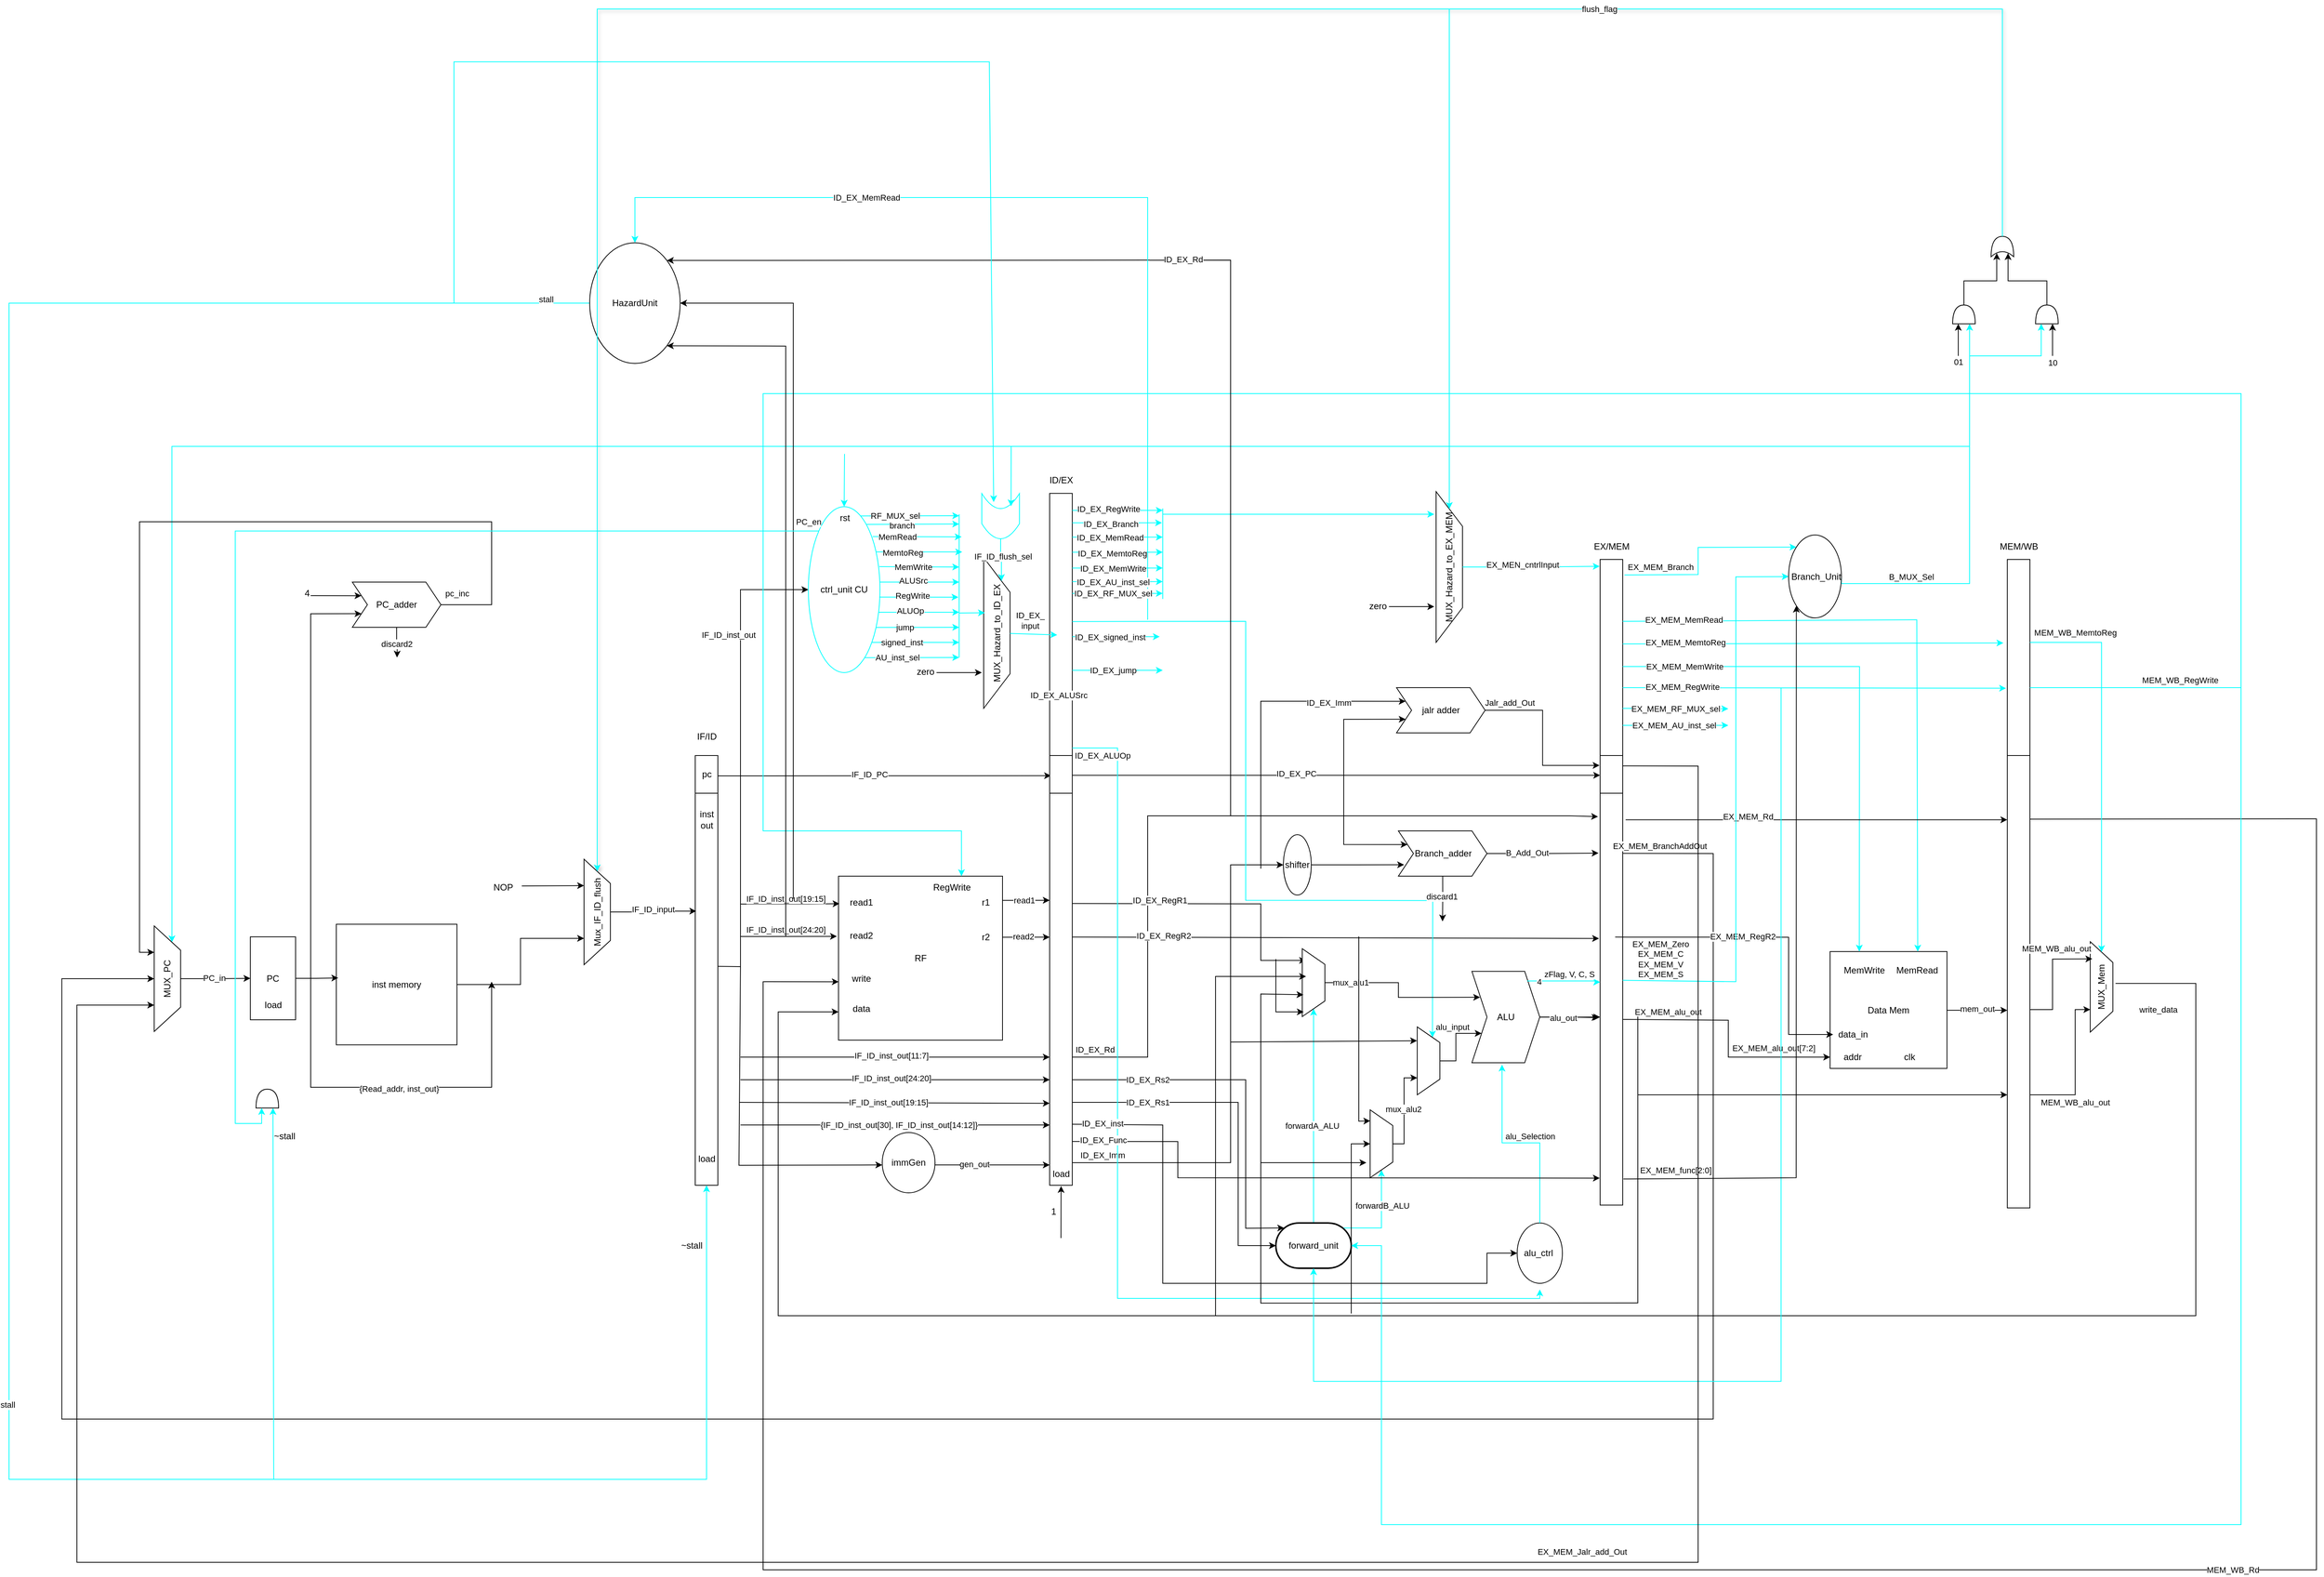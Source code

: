 <mxfile version="24.2.7" type="device">
  <diagram name="Page-1" id="7G6zf-rs8vA7cQBEN732">
    <mxGraphModel dx="5150" dy="3023" grid="1" gridSize="10" guides="1" tooltips="1" connect="1" arrows="1" fold="1" page="1" pageScale="1" pageWidth="850" pageHeight="1100" math="0" shadow="0">
      <root>
        <mxCell id="0" />
        <mxCell id="1" parent="0" />
        <mxCell id="UB3iZTF29jPLIW2LqCsD-1" value="PC" style="rounded=0;whiteSpace=wrap;html=1;" parent="1" vertex="1">
          <mxGeometry x="-340" y="200.5" width="60" height="110" as="geometry" />
        </mxCell>
        <mxCell id="UB3iZTF29jPLIW2LqCsD-18" style="edgeStyle=orthogonalEdgeStyle;rounded=0;orthogonalLoop=1;jettySize=auto;html=1;exitX=1;exitY=0.5;exitDx=0;exitDy=0;entryX=0.25;entryY=0;entryDx=0;entryDy=0;" parent="1" source="UB3iZTF29jPLIW2LqCsD-2" target="UB3iZTF29jPLIW2LqCsD-15" edge="1">
          <mxGeometry relative="1" as="geometry" />
        </mxCell>
        <mxCell id="UB3iZTF29jPLIW2LqCsD-2" value="inst memory" style="whiteSpace=wrap;html=1;aspect=fixed;" parent="1" vertex="1">
          <mxGeometry x="-226" y="183.75" width="160" height="160" as="geometry" />
        </mxCell>
        <mxCell id="UB3iZTF29jPLIW2LqCsD-3" value="" style="rounded=0;whiteSpace=wrap;html=1;" parent="1" vertex="1">
          <mxGeometry x="250" y="-40" width="30" height="570" as="geometry" />
        </mxCell>
        <mxCell id="UB3iZTF29jPLIW2LqCsD-4" value="RF" style="whiteSpace=wrap;html=1;aspect=fixed;" parent="1" vertex="1">
          <mxGeometry x="440" y="120" width="217.5" height="217.5" as="geometry" />
        </mxCell>
        <mxCell id="UB3iZTF29jPLIW2LqCsD-292" style="edgeStyle=orthogonalEdgeStyle;rounded=0;orthogonalLoop=1;jettySize=auto;html=1;" parent="1" source="UB3iZTF29jPLIW2LqCsD-6" edge="1">
          <mxGeometry relative="1" as="geometry">
            <mxPoint x="1450" y="306.875" as="targetPoint" />
          </mxGeometry>
        </mxCell>
        <mxCell id="UB3iZTF29jPLIW2LqCsD-6" value="ALU" style="shape=step;perimeter=stepPerimeter;whiteSpace=wrap;html=1;fixedSize=1;" parent="1" vertex="1">
          <mxGeometry x="1280" y="246.25" width="90" height="121.25" as="geometry" />
        </mxCell>
        <mxCell id="UB3iZTF29jPLIW2LqCsD-7" value="" style="rounded=0;whiteSpace=wrap;html=1;" parent="1" vertex="1">
          <mxGeometry x="1450" y="-40" width="30" height="596.25" as="geometry" />
        </mxCell>
        <mxCell id="UB3iZTF29jPLIW2LqCsD-10" value="" style="rounded=0;whiteSpace=wrap;html=1;" parent="1" vertex="1">
          <mxGeometry x="1990" y="-40" width="30" height="600" as="geometry" />
        </mxCell>
        <mxCell id="UB3iZTF29jPLIW2LqCsD-11" value="IF/ID" style="text;html=1;align=center;verticalAlign=middle;resizable=0;points=[];autosize=1;strokeColor=none;fillColor=none;" parent="1" vertex="1">
          <mxGeometry x="240" y="-80" width="50" height="30" as="geometry" />
        </mxCell>
        <mxCell id="UB3iZTF29jPLIW2LqCsD-12" value="ID/EX" style="text;html=1;align=center;verticalAlign=middle;resizable=0;points=[];autosize=1;strokeColor=none;fillColor=none;" parent="1" vertex="1">
          <mxGeometry x="710" y="-420.17" width="50" height="30" as="geometry" />
        </mxCell>
        <mxCell id="UB3iZTF29jPLIW2LqCsD-13" value="EX/MEM" style="text;html=1;align=center;verticalAlign=middle;resizable=0;points=[];autosize=1;strokeColor=none;fillColor=none;" parent="1" vertex="1">
          <mxGeometry x="1430" y="-332.5" width="70" height="30" as="geometry" />
        </mxCell>
        <mxCell id="UB3iZTF29jPLIW2LqCsD-14" value="MEM/WB" style="text;html=1;align=center;verticalAlign=middle;resizable=0;points=[];autosize=1;strokeColor=none;fillColor=none;" parent="1" vertex="1">
          <mxGeometry x="1970" y="-332.5" width="70" height="30" as="geometry" />
        </mxCell>
        <mxCell id="UB3iZTF29jPLIW2LqCsD-15" value="Mux_IF_ID_flush" style="verticalLabelPosition=middle;verticalAlign=middle;html=1;shape=trapezoid;perimeter=trapezoidPerimeter;whiteSpace=wrap;size=0.23;arcSize=10;flipV=1;labelPosition=center;align=center;rotation=-90;" parent="1" vertex="1">
          <mxGeometry x="50" y="150" width="140" height="35" as="geometry" />
        </mxCell>
        <mxCell id="UB3iZTF29jPLIW2LqCsD-17" style="edgeStyle=orthogonalEdgeStyle;rounded=0;orthogonalLoop=1;jettySize=auto;html=1;exitX=1;exitY=0.5;exitDx=0;exitDy=0;entryX=0.016;entryY=0.445;entryDx=0;entryDy=0;entryPerimeter=0;" parent="1" source="UB3iZTF29jPLIW2LqCsD-1" target="UB3iZTF29jPLIW2LqCsD-2" edge="1">
          <mxGeometry relative="1" as="geometry" />
        </mxCell>
        <mxCell id="UB3iZTF29jPLIW2LqCsD-19" value="" style="endArrow=classic;html=1;rounded=0;entryX=0.75;entryY=0;entryDx=0;entryDy=0;" parent="1" target="UB3iZTF29jPLIW2LqCsD-15" edge="1">
          <mxGeometry width="50" height="50" relative="1" as="geometry">
            <mxPoint x="20" y="133" as="sourcePoint" />
            <mxPoint x="-20" y="80" as="targetPoint" />
          </mxGeometry>
        </mxCell>
        <mxCell id="UB3iZTF29jPLIW2LqCsD-20" value="NOP" style="text;html=1;align=center;verticalAlign=middle;resizable=0;points=[];autosize=1;strokeColor=none;fillColor=none;" parent="1" vertex="1">
          <mxGeometry x="-30" y="120" width="50" height="30" as="geometry" />
        </mxCell>
        <mxCell id="UB3iZTF29jPLIW2LqCsD-22" style="edgeStyle=orthogonalEdgeStyle;rounded=0;orthogonalLoop=1;jettySize=auto;html=1;exitX=0.5;exitY=1;exitDx=0;exitDy=0;entryX=0.044;entryY=0.362;entryDx=0;entryDy=0;entryPerimeter=0;" parent="1" source="UB3iZTF29jPLIW2LqCsD-15" target="UB3iZTF29jPLIW2LqCsD-3" edge="1">
          <mxGeometry relative="1" as="geometry" />
        </mxCell>
        <mxCell id="UB3iZTF29jPLIW2LqCsD-25" value="IF_ID_input" style="edgeLabel;html=1;align=center;verticalAlign=middle;resizable=0;points=[];" parent="UB3iZTF29jPLIW2LqCsD-22" vertex="1" connectable="0">
          <mxGeometry x="-0.001" y="3" relative="1" as="geometry">
            <mxPoint as="offset" />
          </mxGeometry>
        </mxCell>
        <mxCell id="UB3iZTF29jPLIW2LqCsD-23" value="" style="endArrow=classic;html=1;rounded=0;" parent="1" edge="1">
          <mxGeometry width="50" height="50" relative="1" as="geometry">
            <mxPoint x="-260" y="250" as="sourcePoint" />
            <mxPoint x="-20" y="260" as="targetPoint" />
            <Array as="points">
              <mxPoint x="-260" y="400" />
              <mxPoint x="-20" y="400" />
            </Array>
          </mxGeometry>
        </mxCell>
        <mxCell id="UB3iZTF29jPLIW2LqCsD-24" value="{Read_addr, inst_out}" style="edgeLabel;html=1;align=center;verticalAlign=middle;resizable=0;points=[];" parent="UB3iZTF29jPLIW2LqCsD-23" vertex="1" connectable="0">
          <mxGeometry x="0.007" y="-2" relative="1" as="geometry">
            <mxPoint as="offset" />
          </mxGeometry>
        </mxCell>
        <mxCell id="UB3iZTF29jPLIW2LqCsD-26" value="load" style="text;html=1;align=center;verticalAlign=middle;resizable=0;points=[];autosize=1;strokeColor=none;fillColor=none;" parent="1" vertex="1">
          <mxGeometry x="240" y="480" width="50" height="30" as="geometry" />
        </mxCell>
        <mxCell id="UB3iZTF29jPLIW2LqCsD-28" value="~stall" style="text;html=1;align=center;verticalAlign=middle;resizable=0;points=[];autosize=1;strokeColor=none;fillColor=none;" parent="1" vertex="1">
          <mxGeometry x="220" y="595" width="50" height="30" as="geometry" />
        </mxCell>
        <mxCell id="UB3iZTF29jPLIW2LqCsD-30" value="pc" style="text;html=1;align=center;verticalAlign=middle;resizable=0;points=[];autosize=1;strokeColor=none;fillColor=none;" parent="1" vertex="1">
          <mxGeometry x="245" y="-30" width="40" height="30" as="geometry" />
        </mxCell>
        <mxCell id="UB3iZTF29jPLIW2LqCsD-31" value="inst&lt;div&gt;out&lt;/div&gt;" style="text;html=1;align=center;verticalAlign=middle;resizable=0;points=[];autosize=1;strokeColor=none;fillColor=none;" parent="1" vertex="1">
          <mxGeometry x="245" y="25" width="40" height="40" as="geometry" />
        </mxCell>
        <mxCell id="UB3iZTF29jPLIW2LqCsD-32" value="" style="endArrow=none;html=1;rounded=0;" parent="1" edge="1">
          <mxGeometry width="50" height="50" relative="1" as="geometry">
            <mxPoint x="250" y="10" as="sourcePoint" />
            <mxPoint x="280" y="10" as="targetPoint" />
          </mxGeometry>
        </mxCell>
        <mxCell id="UB3iZTF29jPLIW2LqCsD-34" value="" style="endArrow=classic;html=1;rounded=0;entryX=0.058;entryY=0.047;entryDx=0;entryDy=0;entryPerimeter=0;" parent="1" target="UB3iZTF29jPLIW2LqCsD-5" edge="1">
          <mxGeometry width="50" height="50" relative="1" as="geometry">
            <mxPoint x="280" y="-13" as="sourcePoint" />
            <mxPoint x="480" y="-10" as="targetPoint" />
          </mxGeometry>
        </mxCell>
        <mxCell id="UB3iZTF29jPLIW2LqCsD-35" value="IF_ID_PC" style="edgeLabel;html=1;align=center;verticalAlign=middle;resizable=0;points=[];" parent="UB3iZTF29jPLIW2LqCsD-34" vertex="1" connectable="0">
          <mxGeometry x="-0.261" y="2" relative="1" as="geometry">
            <mxPoint x="38" as="offset" />
          </mxGeometry>
        </mxCell>
        <mxCell id="UB3iZTF29jPLIW2LqCsD-37" value="r1" style="text;html=1;align=center;verticalAlign=middle;resizable=0;points=[];autosize=1;strokeColor=none;fillColor=none;" parent="1" vertex="1">
          <mxGeometry x="620" y="140" width="30" height="30" as="geometry" />
        </mxCell>
        <mxCell id="UB3iZTF29jPLIW2LqCsD-38" value="" style="group" parent="1" vertex="1" connectable="0">
          <mxGeometry x="720" y="-40" width="30" height="570" as="geometry" />
        </mxCell>
        <mxCell id="UB3iZTF29jPLIW2LqCsD-5" value="" style="rounded=0;whiteSpace=wrap;html=1;" parent="UB3iZTF29jPLIW2LqCsD-38" vertex="1">
          <mxGeometry width="30" height="570" as="geometry" />
        </mxCell>
        <mxCell id="UB3iZTF29jPLIW2LqCsD-33" value="" style="endArrow=none;html=1;rounded=0;" parent="UB3iZTF29jPLIW2LqCsD-38" edge="1">
          <mxGeometry width="50" height="50" relative="1" as="geometry">
            <mxPoint y="50" as="sourcePoint" />
            <mxPoint x="30" y="50" as="targetPoint" />
          </mxGeometry>
        </mxCell>
        <mxCell id="UB3iZTF29jPLIW2LqCsD-39" value="r2" style="text;html=1;align=center;verticalAlign=middle;resizable=0;points=[];autosize=1;strokeColor=none;fillColor=none;" parent="1" vertex="1">
          <mxGeometry x="620" y="186.25" width="30" height="30" as="geometry" />
        </mxCell>
        <mxCell id="UB3iZTF29jPLIW2LqCsD-40" value="read1" style="text;html=1;align=center;verticalAlign=middle;resizable=0;points=[];autosize=1;strokeColor=none;fillColor=none;" parent="1" vertex="1">
          <mxGeometry x="445" y="140" width="50" height="30" as="geometry" />
        </mxCell>
        <mxCell id="UB3iZTF29jPLIW2LqCsD-41" value="read2" style="text;html=1;align=center;verticalAlign=middle;resizable=0;points=[];autosize=1;strokeColor=none;fillColor=none;" parent="1" vertex="1">
          <mxGeometry x="445" y="183.75" width="50" height="30" as="geometry" />
        </mxCell>
        <mxCell id="UB3iZTF29jPLIW2LqCsD-42" value="write" style="text;html=1;align=center;verticalAlign=middle;resizable=0;points=[];autosize=1;strokeColor=none;fillColor=none;" parent="1" vertex="1">
          <mxGeometry x="445" y="240.5" width="50" height="30" as="geometry" />
        </mxCell>
        <mxCell id="UB3iZTF29jPLIW2LqCsD-43" value="data" style="text;html=1;align=center;verticalAlign=middle;resizable=0;points=[];autosize=1;strokeColor=none;fillColor=none;" parent="1" vertex="1">
          <mxGeometry x="445" y="280.5" width="50" height="30" as="geometry" />
        </mxCell>
        <mxCell id="UB3iZTF29jPLIW2LqCsD-51" value="" style="endArrow=none;html=1;rounded=0;exitX=1;exitY=0.5;exitDx=0;exitDy=0;" parent="1" edge="1">
          <mxGeometry width="50" height="50" relative="1" as="geometry">
            <mxPoint x="280.0" y="239.68" as="sourcePoint" />
            <mxPoint x="310" y="240" as="targetPoint" />
          </mxGeometry>
        </mxCell>
        <mxCell id="UB3iZTF29jPLIW2LqCsD-52" value="" style="endArrow=classic;html=1;rounded=0;entryX=0;entryY=0.5;entryDx=0;entryDy=0;" parent="1" target="UB3iZTF29jPLIW2LqCsD-49" edge="1">
          <mxGeometry width="50" height="50" relative="1" as="geometry">
            <mxPoint x="310" y="240.5" as="sourcePoint" />
            <mxPoint x="365.0" y="-209.5" as="targetPoint" />
            <Array as="points">
              <mxPoint x="310" y="-260" />
            </Array>
          </mxGeometry>
        </mxCell>
        <mxCell id="Bt2oWoDLOtGOkT5Z0Pls-25" value="IF_ID_inst_out" style="edgeLabel;html=1;align=center;verticalAlign=middle;resizable=0;points=[];" vertex="1" connectable="0" parent="UB3iZTF29jPLIW2LqCsD-52">
          <mxGeometry x="0.734" y="-1" relative="1" as="geometry">
            <mxPoint x="-28" y="59" as="offset" />
          </mxGeometry>
        </mxCell>
        <mxCell id="UB3iZTF29jPLIW2LqCsD-53" value="" style="endArrow=classic;html=1;rounded=0;entryX=0.006;entryY=0.168;entryDx=0;entryDy=0;entryPerimeter=0;" parent="1" target="UB3iZTF29jPLIW2LqCsD-4" edge="1">
          <mxGeometry width="50" height="50" relative="1" as="geometry">
            <mxPoint x="310" y="157" as="sourcePoint" />
            <mxPoint x="420" y="160" as="targetPoint" />
            <Array as="points">
              <mxPoint x="360" y="157" />
              <mxPoint x="400" y="157" />
            </Array>
          </mxGeometry>
        </mxCell>
        <mxCell id="UB3iZTF29jPLIW2LqCsD-54" value="IF_ID_inst_out[19:15]" style="edgeLabel;html=1;align=center;verticalAlign=middle;resizable=0;points=[];" parent="UB3iZTF29jPLIW2LqCsD-53" vertex="1" connectable="0">
          <mxGeometry x="0.353" y="1" relative="1" as="geometry">
            <mxPoint x="-29" y="-6" as="offset" />
          </mxGeometry>
        </mxCell>
        <mxCell id="UB3iZTF29jPLIW2LqCsD-55" value="" style="endArrow=classic;html=1;rounded=0;entryX=-0.01;entryY=0.367;entryDx=0;entryDy=0;entryPerimeter=0;" parent="1" target="UB3iZTF29jPLIW2LqCsD-4" edge="1">
          <mxGeometry width="50" height="50" relative="1" as="geometry">
            <mxPoint x="310" y="200" as="sourcePoint" />
            <mxPoint x="390" y="200" as="targetPoint" />
          </mxGeometry>
        </mxCell>
        <mxCell id="UB3iZTF29jPLIW2LqCsD-57" value="IF_ID_inst_out[24:20]" style="edgeLabel;html=1;align=center;verticalAlign=middle;resizable=0;points=[];" parent="UB3iZTF29jPLIW2LqCsD-55" vertex="1" connectable="0">
          <mxGeometry x="-0.251" y="3" relative="1" as="geometry">
            <mxPoint x="12" y="-6" as="offset" />
          </mxGeometry>
        </mxCell>
        <mxCell id="UB3iZTF29jPLIW2LqCsD-58" value="" style="endArrow=classic;html=1;rounded=0;exitX=1.001;exitY=0.189;exitDx=0;exitDy=0;exitPerimeter=0;" parent="1" edge="1">
          <mxGeometry width="50" height="50" relative="1" as="geometry">
            <mxPoint x="657.497" y="152.067" as="sourcePoint" />
            <mxPoint x="720" y="152" as="targetPoint" />
          </mxGeometry>
        </mxCell>
        <mxCell id="UB3iZTF29jPLIW2LqCsD-59" value="read1" style="edgeLabel;html=1;align=center;verticalAlign=middle;resizable=0;points=[];" parent="UB3iZTF29jPLIW2LqCsD-58" vertex="1" connectable="0">
          <mxGeometry x="-0.1" relative="1" as="geometry">
            <mxPoint as="offset" />
          </mxGeometry>
        </mxCell>
        <mxCell id="UB3iZTF29jPLIW2LqCsD-60" value="" style="endArrow=classic;html=1;rounded=0;exitX=1.001;exitY=0.189;exitDx=0;exitDy=0;exitPerimeter=0;" parent="1" edge="1">
          <mxGeometry width="50" height="50" relative="1" as="geometry">
            <mxPoint x="657.497" y="200.997" as="sourcePoint" />
            <mxPoint x="720" y="200.93" as="targetPoint" />
          </mxGeometry>
        </mxCell>
        <mxCell id="UB3iZTF29jPLIW2LqCsD-63" value="read2" style="edgeLabel;html=1;align=center;verticalAlign=middle;resizable=0;points=[];" parent="UB3iZTF29jPLIW2LqCsD-60" vertex="1" connectable="0">
          <mxGeometry x="-0.142" y="1" relative="1" as="geometry">
            <mxPoint as="offset" />
          </mxGeometry>
        </mxCell>
        <mxCell id="UB3iZTF29jPLIW2LqCsD-64" value="" style="group" parent="1" vertex="1" connectable="0">
          <mxGeometry x="530" y="-302.5" width="137.5" height="200" as="geometry" />
        </mxCell>
        <mxCell id="UB3iZTF29jPLIW2LqCsD-44" value="MUX_Hazard_to_ID_EX" style="verticalLabelPosition=middle;verticalAlign=middle;html=1;shape=trapezoid;perimeter=trapezoidPerimeter;whiteSpace=wrap;size=0.23;arcSize=10;flipV=1;labelPosition=center;align=center;rotation=-90;" parent="UB3iZTF29jPLIW2LqCsD-64" vertex="1">
          <mxGeometry x="20" y="82.5" width="200" height="35" as="geometry" />
        </mxCell>
        <mxCell id="UB3iZTF29jPLIW2LqCsD-45" value="" style="endArrow=classic;html=1;rounded=0;" parent="UB3iZTF29jPLIW2LqCsD-64" edge="1">
          <mxGeometry width="50" height="50" relative="1" as="geometry">
            <mxPoint x="40" y="152.5" as="sourcePoint" />
            <mxPoint x="100" y="152.5" as="targetPoint" />
          </mxGeometry>
        </mxCell>
        <mxCell id="UB3iZTF29jPLIW2LqCsD-46" value="zero" style="text;html=1;align=center;verticalAlign=middle;resizable=0;points=[];autosize=1;strokeColor=none;fillColor=none;" parent="UB3iZTF29jPLIW2LqCsD-64" vertex="1">
          <mxGeometry y="136.5" width="50" height="30" as="geometry" />
        </mxCell>
        <mxCell id="Bt2oWoDLOtGOkT5Z0Pls-32" value="" style="endArrow=classic;html=1;rounded=0;exitX=0.945;exitY=0.728;exitDx=0;exitDy=0;exitPerimeter=0;strokeColor=#00FFFF;" edge="1" parent="UB3iZTF29jPLIW2LqCsD-64">
          <mxGeometry width="50" height="50" relative="1" as="geometry">
            <mxPoint x="-55.5" y="132.76" as="sourcePoint" />
            <mxPoint x="70" y="132.5" as="targetPoint" />
          </mxGeometry>
        </mxCell>
        <mxCell id="Bt2oWoDLOtGOkT5Z0Pls-33" value="AU_inst_sel" style="edgeLabel;html=1;align=center;verticalAlign=middle;resizable=0;points=[];" vertex="1" connectable="0" parent="Bt2oWoDLOtGOkT5Z0Pls-32">
          <mxGeometry x="-0.308" relative="1" as="geometry">
            <mxPoint as="offset" />
          </mxGeometry>
        </mxCell>
        <mxCell id="UB3iZTF29jPLIW2LqCsD-81" value="" style="endArrow=classic;html=1;rounded=0;entryX=0.634;entryY=0.955;entryDx=0;entryDy=0;entryPerimeter=0;strokeColor=#00FFFF;" parent="1" target="UB3iZTF29jPLIW2LqCsD-44" edge="1">
          <mxGeometry width="50" height="50" relative="1" as="geometry">
            <mxPoint x="600" y="-229" as="sourcePoint" />
            <mxPoint x="670" y="-260" as="targetPoint" />
          </mxGeometry>
        </mxCell>
        <mxCell id="UB3iZTF29jPLIW2LqCsD-79" value="" style="endArrow=none;html=1;rounded=0;strokeColor=#00FFFF;" parent="1" edge="1">
          <mxGeometry width="50" height="50" relative="1" as="geometry">
            <mxPoint x="600" y="-170" as="sourcePoint" />
            <mxPoint x="600" y="-360" as="targetPoint" />
          </mxGeometry>
        </mxCell>
        <mxCell id="UB3iZTF29jPLIW2LqCsD-82" value="" style="rounded=0;whiteSpace=wrap;html=1;" parent="1" vertex="1">
          <mxGeometry x="720" y="-387.67" width="30" height="347.67" as="geometry" />
        </mxCell>
        <mxCell id="UB3iZTF29jPLIW2LqCsD-83" value="" style="endArrow=classic;html=1;rounded=0;entryX=0.333;entryY=0.54;entryDx=0;entryDy=0;entryPerimeter=0;strokeColor=#00FFFF;" parent="1" source="UB3iZTF29jPLIW2LqCsD-44" target="UB3iZTF29jPLIW2LqCsD-82" edge="1">
          <mxGeometry width="50" height="50" relative="1" as="geometry">
            <mxPoint x="680" y="-140" as="sourcePoint" />
            <mxPoint x="730" y="-190" as="targetPoint" />
          </mxGeometry>
        </mxCell>
        <mxCell id="UB3iZTF29jPLIW2LqCsD-84" value="ID_EX_&lt;div&gt;input&lt;/div&gt;" style="edgeLabel;html=1;align=center;verticalAlign=middle;resizable=0;points=[];" parent="UB3iZTF29jPLIW2LqCsD-83" vertex="1" connectable="0">
          <mxGeometry x="-0.253" y="-3" relative="1" as="geometry">
            <mxPoint x="3" y="-21" as="offset" />
          </mxGeometry>
        </mxCell>
        <mxCell id="UB3iZTF29jPLIW2LqCsD-85" value="load" style="text;html=1;align=center;verticalAlign=middle;resizable=0;points=[];autosize=1;strokeColor=none;fillColor=none;" parent="1" vertex="1">
          <mxGeometry x="710" y="500" width="50" height="30" as="geometry" />
        </mxCell>
        <mxCell id="UB3iZTF29jPLIW2LqCsD-86" value="" style="endArrow=classic;html=1;rounded=0;entryX=0.504;entryY=1.033;entryDx=0;entryDy=0;entryPerimeter=0;" parent="1" target="UB3iZTF29jPLIW2LqCsD-85" edge="1">
          <mxGeometry width="50" height="50" relative="1" as="geometry">
            <mxPoint x="735" y="600" as="sourcePoint" />
            <mxPoint x="770" y="550" as="targetPoint" />
          </mxGeometry>
        </mxCell>
        <mxCell id="UB3iZTF29jPLIW2LqCsD-87" value="1" style="text;html=1;align=center;verticalAlign=middle;resizable=0;points=[];autosize=1;strokeColor=none;fillColor=none;" parent="1" vertex="1">
          <mxGeometry x="710" y="550" width="30" height="30" as="geometry" />
        </mxCell>
        <mxCell id="UB3iZTF29jPLIW2LqCsD-88" value="immGen" style="ellipse;whiteSpace=wrap;html=1;" parent="1" vertex="1">
          <mxGeometry x="497.99" y="460" width="70" height="80" as="geometry" />
        </mxCell>
        <mxCell id="UB3iZTF29jPLIW2LqCsD-89" style="edgeStyle=orthogonalEdgeStyle;rounded=0;orthogonalLoop=1;jettySize=auto;html=1;exitX=1;exitY=0.5;exitDx=0;exitDy=0;entryX=0.067;entryY=0.9;entryDx=0;entryDy=0;entryPerimeter=0;" parent="1" source="UB3iZTF29jPLIW2LqCsD-88" edge="1">
          <mxGeometry relative="1" as="geometry">
            <mxPoint x="720.0" y="503.0" as="targetPoint" />
            <Array as="points">
              <mxPoint x="567.99" y="503" />
            </Array>
          </mxGeometry>
        </mxCell>
        <mxCell id="UB3iZTF29jPLIW2LqCsD-90" value="gen_out" style="edgeLabel;html=1;align=center;verticalAlign=middle;resizable=0;points=[];" parent="UB3iZTF29jPLIW2LqCsD-89" vertex="1" connectable="0">
          <mxGeometry x="-0.292" y="1" relative="1" as="geometry">
            <mxPoint as="offset" />
          </mxGeometry>
        </mxCell>
        <mxCell id="UB3iZTF29jPLIW2LqCsD-91" value="" style="endArrow=classic;html=1;rounded=0;entryX=0;entryY=0.5;entryDx=0;entryDy=0;" parent="1" edge="1">
          <mxGeometry width="50" height="50" relative="1" as="geometry">
            <mxPoint x="310" y="240" as="sourcePoint" />
            <mxPoint x="497.99" y="503" as="targetPoint" />
            <Array as="points">
              <mxPoint x="307.99" y="503.5" />
            </Array>
          </mxGeometry>
        </mxCell>
        <mxCell id="UB3iZTF29jPLIW2LqCsD-92" value="" style="endArrow=classic;html=1;rounded=0;" parent="1" edge="1">
          <mxGeometry width="50" height="50" relative="1" as="geometry">
            <mxPoint x="310" y="450" as="sourcePoint" />
            <mxPoint x="720" y="450" as="targetPoint" />
          </mxGeometry>
        </mxCell>
        <mxCell id="UB3iZTF29jPLIW2LqCsD-93" value="{IF_ID_inst_out[30], IF_ID_inst_out[14:12]}" style="edgeLabel;html=1;align=center;verticalAlign=middle;resizable=0;points=[];" parent="UB3iZTF29jPLIW2LqCsD-92" vertex="1" connectable="0">
          <mxGeometry x="-0.199" relative="1" as="geometry">
            <mxPoint x="46" as="offset" />
          </mxGeometry>
        </mxCell>
        <mxCell id="UB3iZTF29jPLIW2LqCsD-94" value="" style="endArrow=classic;html=1;rounded=0;entryX=0.033;entryY=0.739;entryDx=0;entryDy=0;entryPerimeter=0;" parent="1" edge="1">
          <mxGeometry width="50" height="50" relative="1" as="geometry">
            <mxPoint x="309.01" y="420" as="sourcePoint" />
            <mxPoint x="720.0" y="421.23" as="targetPoint" />
          </mxGeometry>
        </mxCell>
        <mxCell id="UB3iZTF29jPLIW2LqCsD-95" value="IF_ID_inst_out[19:15]" style="edgeLabel;html=1;align=center;verticalAlign=middle;resizable=0;points=[];" parent="UB3iZTF29jPLIW2LqCsD-94" vertex="1" connectable="0">
          <mxGeometry x="-0.041" y="1" relative="1" as="geometry">
            <mxPoint as="offset" />
          </mxGeometry>
        </mxCell>
        <mxCell id="UB3iZTF29jPLIW2LqCsD-96" value="" style="endArrow=classic;html=1;rounded=0;" parent="1" edge="1">
          <mxGeometry width="50" height="50" relative="1" as="geometry">
            <mxPoint x="310" y="390" as="sourcePoint" />
            <mxPoint x="720" y="390" as="targetPoint" />
          </mxGeometry>
        </mxCell>
        <mxCell id="UB3iZTF29jPLIW2LqCsD-97" value="IF_ID_inst_out[24:20]" style="edgeLabel;html=1;align=center;verticalAlign=middle;resizable=0;points=[];" parent="UB3iZTF29jPLIW2LqCsD-96" vertex="1" connectable="0">
          <mxGeometry x="0.035" y="2" relative="1" as="geometry">
            <mxPoint x="-12" as="offset" />
          </mxGeometry>
        </mxCell>
        <mxCell id="UB3iZTF29jPLIW2LqCsD-100" value="" style="endArrow=classic;html=1;rounded=0;" parent="1" edge="1">
          <mxGeometry width="50" height="50" relative="1" as="geometry">
            <mxPoint x="310" y="360" as="sourcePoint" />
            <mxPoint x="720" y="360" as="targetPoint" />
          </mxGeometry>
        </mxCell>
        <mxCell id="UB3iZTF29jPLIW2LqCsD-101" value="IF_ID_inst_out[11:7]" style="edgeLabel;html=1;align=center;verticalAlign=middle;resizable=0;points=[];" parent="UB3iZTF29jPLIW2LqCsD-100" vertex="1" connectable="0">
          <mxGeometry x="0.035" y="2" relative="1" as="geometry">
            <mxPoint x="-12" as="offset" />
          </mxGeometry>
        </mxCell>
        <mxCell id="UB3iZTF29jPLIW2LqCsD-140" style="edgeStyle=orthogonalEdgeStyle;rounded=0;orthogonalLoop=1;jettySize=auto;html=1;exitX=0.5;exitY=0;exitDx=0;exitDy=0;exitPerimeter=0;entryX=0;entryY=0.5;entryDx=0;entryDy=0;strokeColor=#00FFFF;" parent="1" source="UB3iZTF29jPLIW2LqCsD-102" target="UB3iZTF29jPLIW2LqCsD-137" edge="1">
          <mxGeometry relative="1" as="geometry">
            <Array as="points">
              <mxPoint x="1070" y="300" />
              <mxPoint x="1070" y="300" />
            </Array>
          </mxGeometry>
        </mxCell>
        <mxCell id="UB3iZTF29jPLIW2LqCsD-144" value="forwardA_ALU" style="edgeLabel;html=1;align=center;verticalAlign=middle;resizable=0;points=[];" parent="UB3iZTF29jPLIW2LqCsD-140" vertex="1" connectable="0">
          <mxGeometry x="-0.09" y="2" relative="1" as="geometry">
            <mxPoint as="offset" />
          </mxGeometry>
        </mxCell>
        <mxCell id="UB3iZTF29jPLIW2LqCsD-142" style="edgeStyle=orthogonalEdgeStyle;rounded=0;orthogonalLoop=1;jettySize=auto;html=1;exitX=0.89;exitY=0.11;exitDx=0;exitDy=0;exitPerimeter=0;strokeColor=#00FFFF;" parent="1" source="UB3iZTF29jPLIW2LqCsD-102" target="UB3iZTF29jPLIW2LqCsD-136" edge="1">
          <mxGeometry relative="1" as="geometry" />
        </mxCell>
        <mxCell id="UB3iZTF29jPLIW2LqCsD-143" value="forwardB_ALU" style="edgeLabel;html=1;align=center;verticalAlign=middle;resizable=0;points=[];" parent="UB3iZTF29jPLIW2LqCsD-142" vertex="1" connectable="0">
          <mxGeometry x="-0.652" y="-1" relative="1" as="geometry">
            <mxPoint x="29" y="-31" as="offset" />
          </mxGeometry>
        </mxCell>
        <mxCell id="UB3iZTF29jPLIW2LqCsD-102" value="forward_unit" style="strokeWidth=2;html=1;shape=mxgraph.flowchart.terminator;whiteSpace=wrap;" parent="1" vertex="1">
          <mxGeometry x="1020" y="580" width="100" height="60" as="geometry" />
        </mxCell>
        <mxCell id="UB3iZTF29jPLIW2LqCsD-103" value="" style="endArrow=classic;html=1;rounded=0;entryX=-0.092;entryY=0.136;entryDx=0;entryDy=0;entryPerimeter=0;" parent="1" target="UB3iZTF29jPLIW2LqCsD-7" edge="1">
          <mxGeometry width="50" height="50" relative="1" as="geometry">
            <mxPoint x="750" y="360" as="sourcePoint" />
            <mxPoint x="910" y="360" as="targetPoint" />
            <Array as="points">
              <mxPoint x="850" y="360" />
              <mxPoint x="850" y="40" />
              <mxPoint x="1370" y="40" />
              <mxPoint x="1410" y="40" />
            </Array>
          </mxGeometry>
        </mxCell>
        <mxCell id="UB3iZTF29jPLIW2LqCsD-104" value="ID_EX_Rd" style="edgeLabel;html=1;align=center;verticalAlign=middle;resizable=0;points=[];" parent="UB3iZTF29jPLIW2LqCsD-103" vertex="1" connectable="0">
          <mxGeometry x="0.273" y="2" relative="1" as="geometry">
            <mxPoint x="-298" y="312" as="offset" />
          </mxGeometry>
        </mxCell>
        <mxCell id="UB3iZTF29jPLIW2LqCsD-105" value="" style="endArrow=classic;html=1;rounded=0;entryX=0.11;entryY=0.11;entryDx=0;entryDy=0;entryPerimeter=0;" parent="1" target="UB3iZTF29jPLIW2LqCsD-102" edge="1">
          <mxGeometry width="50" height="50" relative="1" as="geometry">
            <mxPoint x="750" y="390" as="sourcePoint" />
            <mxPoint x="910" y="390" as="targetPoint" />
            <Array as="points">
              <mxPoint x="980" y="390" />
              <mxPoint x="980" y="587" />
            </Array>
          </mxGeometry>
        </mxCell>
        <mxCell id="UB3iZTF29jPLIW2LqCsD-106" value="ID_EX_Rs2" style="edgeLabel;html=1;align=center;verticalAlign=middle;resizable=0;points=[];" parent="UB3iZTF29jPLIW2LqCsD-105" vertex="1" connectable="0">
          <mxGeometry x="0.273" y="2" relative="1" as="geometry">
            <mxPoint x="-132" y="-74" as="offset" />
          </mxGeometry>
        </mxCell>
        <mxCell id="UB3iZTF29jPLIW2LqCsD-107" value="" style="endArrow=classic;html=1;rounded=0;entryX=0;entryY=0.5;entryDx=0;entryDy=0;entryPerimeter=0;" parent="1" target="UB3iZTF29jPLIW2LqCsD-102" edge="1">
          <mxGeometry width="50" height="50" relative="1" as="geometry">
            <mxPoint x="750" y="420" as="sourcePoint" />
            <mxPoint x="910" y="420" as="targetPoint" />
            <Array as="points">
              <mxPoint x="970" y="420" />
              <mxPoint x="970" y="610" />
            </Array>
          </mxGeometry>
        </mxCell>
        <mxCell id="UB3iZTF29jPLIW2LqCsD-108" value="ID_EX_Rs1" style="edgeLabel;html=1;align=center;verticalAlign=middle;resizable=0;points=[];" parent="UB3iZTF29jPLIW2LqCsD-107" vertex="1" connectable="0">
          <mxGeometry x="0.273" y="2" relative="1" as="geometry">
            <mxPoint x="-122" y="-73" as="offset" />
          </mxGeometry>
        </mxCell>
        <mxCell id="UB3iZTF29jPLIW2LqCsD-111" value="" style="endArrow=classic;html=1;rounded=0;entryX=0;entryY=0.5;entryDx=0;entryDy=0;" parent="1" target="UB3iZTF29jPLIW2LqCsD-154" edge="1">
          <mxGeometry width="50" height="50" relative="1" as="geometry">
            <mxPoint x="750" y="500" as="sourcePoint" />
            <mxPoint x="910" y="500" as="targetPoint" />
            <Array as="points">
              <mxPoint x="960" y="500" />
              <mxPoint x="960" y="105" />
            </Array>
          </mxGeometry>
        </mxCell>
        <mxCell id="UB3iZTF29jPLIW2LqCsD-112" value="ID_EX_Imm" style="edgeLabel;html=1;align=center;verticalAlign=middle;resizable=0;points=[];" parent="UB3iZTF29jPLIW2LqCsD-111" vertex="1" connectable="0">
          <mxGeometry x="0.273" y="2" relative="1" as="geometry">
            <mxPoint x="-168" y="209" as="offset" />
          </mxGeometry>
        </mxCell>
        <mxCell id="UB3iZTF29jPLIW2LqCsD-113" value="" style="endArrow=classic;html=1;rounded=0;entryX=-0.049;entryY=0.407;entryDx=0;entryDy=0;entryPerimeter=0;" parent="1" target="UB3iZTF29jPLIW2LqCsD-7" edge="1">
          <mxGeometry width="50" height="50" relative="1" as="geometry">
            <mxPoint x="750" y="200.77" as="sourcePoint" />
            <mxPoint x="910" y="200.77" as="targetPoint" />
          </mxGeometry>
        </mxCell>
        <mxCell id="UB3iZTF29jPLIW2LqCsD-114" value="ID_EX_RegR2" style="edgeLabel;html=1;align=center;verticalAlign=middle;resizable=0;points=[];" parent="UB3iZTF29jPLIW2LqCsD-113" vertex="1" connectable="0">
          <mxGeometry x="0.273" y="2" relative="1" as="geometry">
            <mxPoint x="-324" y="-1" as="offset" />
          </mxGeometry>
        </mxCell>
        <mxCell id="UB3iZTF29jPLIW2LqCsD-115" value="" style="endArrow=classic;html=1;rounded=0;entryX=0.828;entryY=0.833;entryDx=0;entryDy=0;entryPerimeter=0;" parent="1" target="UB3iZTF29jPLIW2LqCsD-137" edge="1">
          <mxGeometry width="50" height="50" relative="1" as="geometry">
            <mxPoint x="750" y="156.27" as="sourcePoint" />
            <mxPoint x="1055" y="240.5" as="targetPoint" />
            <Array as="points">
              <mxPoint x="1000" y="156.75" />
              <mxPoint x="1000" y="231.75" />
            </Array>
          </mxGeometry>
        </mxCell>
        <mxCell id="UB3iZTF29jPLIW2LqCsD-116" value="ID_EX_RegR1" style="edgeLabel;html=1;align=center;verticalAlign=middle;resizable=0;points=[];" parent="UB3iZTF29jPLIW2LqCsD-115" vertex="1" connectable="0">
          <mxGeometry x="0.273" y="2" relative="1" as="geometry">
            <mxPoint x="-129" y="-3" as="offset" />
          </mxGeometry>
        </mxCell>
        <mxCell id="UB3iZTF29jPLIW2LqCsD-117" value="" style="endArrow=classic;html=1;rounded=0;entryX=0;entryY=0.044;entryDx=0;entryDy=0;entryPerimeter=0;" parent="1" target="UB3iZTF29jPLIW2LqCsD-7" edge="1">
          <mxGeometry width="50" height="50" relative="1" as="geometry">
            <mxPoint x="750" y="-13.75" as="sourcePoint" />
            <mxPoint x="1192" y="-13.75" as="targetPoint" />
          </mxGeometry>
        </mxCell>
        <mxCell id="UB3iZTF29jPLIW2LqCsD-118" value="ID_EX_PC" style="edgeLabel;html=1;align=center;verticalAlign=middle;resizable=0;points=[];" parent="UB3iZTF29jPLIW2LqCsD-117" vertex="1" connectable="0">
          <mxGeometry x="-0.261" y="2" relative="1" as="geometry">
            <mxPoint x="38" as="offset" />
          </mxGeometry>
        </mxCell>
        <mxCell id="UB3iZTF29jPLIW2LqCsD-119" value="" style="endArrow=classic;html=1;rounded=0;exitX=1;exitY=0;exitDx=0;exitDy=0;fillColor=#00FFFF;strokeColor=#00FFFF;" parent="1" edge="1">
          <mxGeometry width="50" height="50" relative="1" as="geometry">
            <mxPoint x="750" y="-348.67" as="sourcePoint" />
            <mxPoint x="869" y="-348.67" as="targetPoint" />
          </mxGeometry>
        </mxCell>
        <mxCell id="UB3iZTF29jPLIW2LqCsD-120" value="ID_EX_Branch" style="edgeLabel;html=1;align=center;verticalAlign=middle;resizable=0;points=[];" parent="UB3iZTF29jPLIW2LqCsD-119" vertex="1" connectable="0">
          <mxGeometry x="-0.239" y="-1" relative="1" as="geometry">
            <mxPoint x="5" as="offset" />
          </mxGeometry>
        </mxCell>
        <mxCell id="UB3iZTF29jPLIW2LqCsD-121" value="" style="endArrow=classic;html=1;rounded=0;exitX=0.944;exitY=0.247;exitDx=0;exitDy=0;exitPerimeter=0;fillColor=#00FFFF;strokeColor=#00FFFF;" parent="1" edge="1">
          <mxGeometry width="50" height="50" relative="1" as="geometry">
            <mxPoint x="750" y="-329.67" as="sourcePoint" />
            <mxPoint x="870" y="-329.67" as="targetPoint" />
          </mxGeometry>
        </mxCell>
        <mxCell id="UB3iZTF29jPLIW2LqCsD-122" value="ID_EX_MemRead" style="edgeLabel;html=1;align=center;verticalAlign=middle;resizable=0;points=[];" parent="UB3iZTF29jPLIW2LqCsD-121" vertex="1" connectable="0">
          <mxGeometry x="-0.455" relative="1" as="geometry">
            <mxPoint x="17" as="offset" />
          </mxGeometry>
        </mxCell>
        <mxCell id="UB3iZTF29jPLIW2LqCsD-123" value="" style="endArrow=classic;html=1;rounded=0;exitX=1;exitY=0;exitDx=0;exitDy=0;fillColor=#00FFFF;strokeColor=#00FFFF;" parent="1" edge="1">
          <mxGeometry width="50" height="50" relative="1" as="geometry">
            <mxPoint x="750" y="-309.67" as="sourcePoint" />
            <mxPoint x="870" y="-309.67" as="targetPoint" />
          </mxGeometry>
        </mxCell>
        <mxCell id="UB3iZTF29jPLIW2LqCsD-124" value="ID_EX_MemtoReg" style="edgeLabel;html=1;align=center;verticalAlign=middle;resizable=0;points=[];" parent="UB3iZTF29jPLIW2LqCsD-123" vertex="1" connectable="0">
          <mxGeometry x="-0.396" y="-1" relative="1" as="geometry">
            <mxPoint x="17" as="offset" />
          </mxGeometry>
        </mxCell>
        <mxCell id="UB3iZTF29jPLIW2LqCsD-125" value="" style="endArrow=classic;html=1;rounded=0;exitX=1;exitY=0;exitDx=0;exitDy=0;fillColor=#00FFFF;strokeColor=#00FFFF;" parent="1" edge="1">
          <mxGeometry width="50" height="50" relative="1" as="geometry">
            <mxPoint x="750" y="-288.67" as="sourcePoint" />
            <mxPoint x="870" y="-288.67" as="targetPoint" />
          </mxGeometry>
        </mxCell>
        <mxCell id="UB3iZTF29jPLIW2LqCsD-126" value="ID_EX_MemWrite" style="edgeLabel;html=1;align=center;verticalAlign=middle;resizable=0;points=[];" parent="UB3iZTF29jPLIW2LqCsD-125" vertex="1" connectable="0">
          <mxGeometry x="-0.516" y="2" relative="1" as="geometry">
            <mxPoint x="25" y="2" as="offset" />
          </mxGeometry>
        </mxCell>
        <mxCell id="UB3iZTF29jPLIW2LqCsD-127" value="" style="endArrow=classic;html=1;rounded=0;exitX=1;exitY=0;exitDx=0;exitDy=0;entryX=1;entryY=0.75;entryDx=0;entryDy=0;strokeColor=#00FFFF;" parent="1" target="UB3iZTF29jPLIW2LqCsD-182" edge="1">
          <mxGeometry width="50" height="50" relative="1" as="geometry">
            <mxPoint x="750" y="-217.67" as="sourcePoint" />
            <mxPoint x="1227.679" y="246.254" as="targetPoint" />
            <Array as="points">
              <mxPoint x="980" y="-218" />
              <mxPoint x="980" y="152" />
              <mxPoint x="1228" y="152.33" />
            </Array>
          </mxGeometry>
        </mxCell>
        <mxCell id="UB3iZTF29jPLIW2LqCsD-128" value="ID_EX_ALUSrc" style="edgeLabel;html=1;align=center;verticalAlign=middle;resizable=0;points=[];" parent="UB3iZTF29jPLIW2LqCsD-127" vertex="1" connectable="0">
          <mxGeometry x="-0.363" y="2" relative="1" as="geometry">
            <mxPoint x="-250" as="offset" />
          </mxGeometry>
        </mxCell>
        <mxCell id="UB3iZTF29jPLIW2LqCsD-129" value="" style="endArrow=classic;html=1;rounded=0;exitX=1;exitY=0;exitDx=0;exitDy=0;fillColor=#00FFFF;strokeColor=#00FFFF;" parent="1" edge="1">
          <mxGeometry width="50" height="50" relative="1" as="geometry">
            <mxPoint x="750" y="-365.17" as="sourcePoint" />
            <mxPoint x="870" y="-365.17" as="targetPoint" />
          </mxGeometry>
        </mxCell>
        <mxCell id="UB3iZTF29jPLIW2LqCsD-130" value="ID_EX_RegWrite" style="edgeLabel;html=1;align=center;verticalAlign=middle;resizable=0;points=[];" parent="UB3iZTF29jPLIW2LqCsD-129" vertex="1" connectable="0">
          <mxGeometry x="-0.363" y="2" relative="1" as="geometry">
            <mxPoint x="10" as="offset" />
          </mxGeometry>
        </mxCell>
        <mxCell id="UB3iZTF29jPLIW2LqCsD-131" value="" style="endArrow=classic;html=1;rounded=0;exitX=1;exitY=0;exitDx=0;exitDy=0;entryX=0.5;entryY=1;entryDx=0;entryDy=0;strokeColor=#00FFFF;" parent="1" edge="1">
          <mxGeometry width="50" height="50" relative="1" as="geometry">
            <mxPoint x="750" y="-50" as="sourcePoint" />
            <mxPoint x="1370" y="668.12" as="targetPoint" />
            <Array as="points">
              <mxPoint x="810" y="-50" />
              <mxPoint x="810" y="680" />
              <mxPoint x="1290" y="680" />
              <mxPoint x="1370" y="680.12" />
            </Array>
          </mxGeometry>
        </mxCell>
        <mxCell id="UB3iZTF29jPLIW2LqCsD-132" value="ID_EX_ALUOp" style="edgeLabel;html=1;align=center;verticalAlign=middle;resizable=0;points=[];" parent="UB3iZTF29jPLIW2LqCsD-131" vertex="1" connectable="0">
          <mxGeometry x="-0.363" y="2" relative="1" as="geometry">
            <mxPoint x="-22" y="-364" as="offset" />
          </mxGeometry>
        </mxCell>
        <mxCell id="UB3iZTF29jPLIW2LqCsD-134" value="" style="rounded=0;whiteSpace=wrap;html=1;" parent="1" vertex="1">
          <mxGeometry x="1450" y="-300" width="30" height="260" as="geometry" />
        </mxCell>
        <mxCell id="UB3iZTF29jPLIW2LqCsD-135" value="" style="endArrow=none;html=1;rounded=0;" parent="1" edge="1">
          <mxGeometry width="50" height="50" relative="1" as="geometry">
            <mxPoint x="1450" y="10" as="sourcePoint" />
            <mxPoint x="1480" y="10" as="targetPoint" />
          </mxGeometry>
        </mxCell>
        <mxCell id="UB3iZTF29jPLIW2LqCsD-190" style="edgeStyle=orthogonalEdgeStyle;rounded=0;orthogonalLoop=1;jettySize=auto;html=1;exitX=0.5;exitY=1;exitDx=0;exitDy=0;entryX=0.25;entryY=0;entryDx=0;entryDy=0;" parent="1" source="UB3iZTF29jPLIW2LqCsD-136" target="UB3iZTF29jPLIW2LqCsD-182" edge="1">
          <mxGeometry relative="1" as="geometry">
            <Array as="points">
              <mxPoint x="1190" y="475" />
              <mxPoint x="1190" y="388" />
            </Array>
          </mxGeometry>
        </mxCell>
        <mxCell id="UB3iZTF29jPLIW2LqCsD-194" value="mux_alu2" style="edgeLabel;html=1;align=center;verticalAlign=middle;resizable=0;points=[];" parent="UB3iZTF29jPLIW2LqCsD-190" vertex="1" connectable="0">
          <mxGeometry x="0.028" y="1" relative="1" as="geometry">
            <mxPoint as="offset" />
          </mxGeometry>
        </mxCell>
        <mxCell id="UB3iZTF29jPLIW2LqCsD-136" value="" style="verticalLabelPosition=middle;verticalAlign=middle;html=1;shape=trapezoid;perimeter=trapezoidPerimeter;whiteSpace=wrap;size=0.23;arcSize=10;flipV=1;labelPosition=center;align=center;rotation=-90;" parent="1" vertex="1">
          <mxGeometry x="1115" y="460" width="90" height="30" as="geometry" />
        </mxCell>
        <mxCell id="UB3iZTF29jPLIW2LqCsD-137" value="" style="verticalLabelPosition=middle;verticalAlign=middle;html=1;shape=trapezoid;perimeter=trapezoidPerimeter;whiteSpace=wrap;size=0.23;arcSize=10;flipV=1;labelPosition=center;align=center;rotation=-90;" parent="1" vertex="1">
          <mxGeometry x="1025" y="246.25" width="90" height="30" as="geometry" />
        </mxCell>
        <mxCell id="UB3iZTF29jPLIW2LqCsD-145" value="" style="group" parent="1" vertex="1" connectable="0">
          <mxGeometry x="1130" y="-302.33" width="167.5" height="232.33" as="geometry" />
        </mxCell>
        <mxCell id="UB3iZTF29jPLIW2LqCsD-146" value="MUX_Hazard_to_EX_MEM" style="verticalLabelPosition=middle;verticalAlign=middle;html=1;shape=trapezoid;perimeter=trapezoidPerimeter;whiteSpace=wrap;size=0.23;arcSize=10;flipV=1;labelPosition=center;align=center;rotation=-90;" parent="UB3iZTF29jPLIW2LqCsD-145" vertex="1">
          <mxGeometry x="20" y="-5.17" width="200" height="35" as="geometry" />
        </mxCell>
        <mxCell id="UB3iZTF29jPLIW2LqCsD-147" value="" style="endArrow=classic;html=1;rounded=0;" parent="UB3iZTF29jPLIW2LqCsD-145" edge="1">
          <mxGeometry width="50" height="50" relative="1" as="geometry">
            <mxPoint x="40" y="64.83" as="sourcePoint" />
            <mxPoint x="100" y="64.83" as="targetPoint" />
          </mxGeometry>
        </mxCell>
        <mxCell id="UB3iZTF29jPLIW2LqCsD-148" value="zero" style="text;html=1;align=center;verticalAlign=middle;resizable=0;points=[];autosize=1;strokeColor=none;fillColor=none;" parent="UB3iZTF29jPLIW2LqCsD-145" vertex="1">
          <mxGeometry y="48.83" width="50" height="30" as="geometry" />
        </mxCell>
        <mxCell id="Bt2oWoDLOtGOkT5Z0Pls-55" value="jalr adder" style="shape=step;perimeter=stepPerimeter;whiteSpace=wrap;html=1;fixedSize=1;" vertex="1" parent="UB3iZTF29jPLIW2LqCsD-145">
          <mxGeometry x="50" y="172.33" width="117.5" height="60" as="geometry" />
        </mxCell>
        <mxCell id="UB3iZTF29jPLIW2LqCsD-149" value="" style="endArrow=none;html=1;rounded=0;strokeColor=#00FFFF;" parent="1" edge="1">
          <mxGeometry width="50" height="50" relative="1" as="geometry">
            <mxPoint x="870" y="-247.67" as="sourcePoint" />
            <mxPoint x="870" y="-367.67" as="targetPoint" />
          </mxGeometry>
        </mxCell>
        <mxCell id="UB3iZTF29jPLIW2LqCsD-150" value="" style="endArrow=classic;html=1;rounded=0;strokeColor=#00FFFF;" parent="1" edge="1">
          <mxGeometry width="50" height="50" relative="1" as="geometry">
            <mxPoint x="870" y="-360" as="sourcePoint" />
            <mxPoint x="1230" y="-360" as="targetPoint" />
          </mxGeometry>
        </mxCell>
        <mxCell id="UB3iZTF29jPLIW2LqCsD-151" style="edgeStyle=orthogonalEdgeStyle;rounded=0;orthogonalLoop=1;jettySize=auto;html=1;exitX=0.5;exitY=1;exitDx=0;exitDy=0;entryX=-0.02;entryY=0.035;entryDx=0;entryDy=0;entryPerimeter=0;strokeColor=#00FFFF;" parent="1" source="UB3iZTF29jPLIW2LqCsD-146" target="UB3iZTF29jPLIW2LqCsD-134" edge="1">
          <mxGeometry relative="1" as="geometry" />
        </mxCell>
        <mxCell id="UB3iZTF29jPLIW2LqCsD-152" value="EX_MEN_cntrlInput" style="edgeLabel;html=1;align=center;verticalAlign=middle;resizable=0;points=[];" parent="UB3iZTF29jPLIW2LqCsD-151" vertex="1" connectable="0">
          <mxGeometry x="-0.132" y="3" relative="1" as="geometry">
            <mxPoint as="offset" />
          </mxGeometry>
        </mxCell>
        <mxCell id="UB3iZTF29jPLIW2LqCsD-164" style="edgeStyle=orthogonalEdgeStyle;rounded=0;orthogonalLoop=1;jettySize=auto;html=1;exitX=1;exitY=0.5;exitDx=0;exitDy=0;entryX=-0.072;entryY=0.217;entryDx=0;entryDy=0;entryPerimeter=0;" parent="1" source="UB3iZTF29jPLIW2LqCsD-153" target="UB3iZTF29jPLIW2LqCsD-7" edge="1">
          <mxGeometry relative="1" as="geometry">
            <mxPoint x="1380" y="-270" as="targetPoint" />
          </mxGeometry>
        </mxCell>
        <mxCell id="UB3iZTF29jPLIW2LqCsD-165" value="B_Add_Out" style="edgeLabel;html=1;align=center;verticalAlign=middle;resizable=0;points=[];" parent="UB3iZTF29jPLIW2LqCsD-164" vertex="1" connectable="0">
          <mxGeometry x="-0.292" y="1" relative="1" as="geometry">
            <mxPoint as="offset" />
          </mxGeometry>
        </mxCell>
        <mxCell id="UB3iZTF29jPLIW2LqCsD-166" style="edgeStyle=orthogonalEdgeStyle;rounded=0;orthogonalLoop=1;jettySize=auto;html=1;exitX=0.5;exitY=1;exitDx=0;exitDy=0;" parent="1" source="UB3iZTF29jPLIW2LqCsD-153" edge="1">
          <mxGeometry relative="1" as="geometry">
            <mxPoint x="1241.043" y="180" as="targetPoint" />
          </mxGeometry>
        </mxCell>
        <mxCell id="UB3iZTF29jPLIW2LqCsD-167" value="discard1" style="edgeLabel;html=1;align=center;verticalAlign=middle;resizable=0;points=[];" parent="UB3iZTF29jPLIW2LqCsD-166" vertex="1" connectable="0">
          <mxGeometry x="-0.124" y="-2" relative="1" as="geometry">
            <mxPoint as="offset" />
          </mxGeometry>
        </mxCell>
        <mxCell id="UB3iZTF29jPLIW2LqCsD-153" value="Branch_adder" style="shape=step;perimeter=stepPerimeter;whiteSpace=wrap;html=1;fixedSize=1;" parent="1" vertex="1">
          <mxGeometry x="1182.5" y="60" width="117.5" height="60" as="geometry" />
        </mxCell>
        <mxCell id="UB3iZTF29jPLIW2LqCsD-154" value="shifter" style="ellipse;whiteSpace=wrap;html=1;" parent="1" vertex="1">
          <mxGeometry x="1030" y="65" width="37" height="80" as="geometry" />
        </mxCell>
        <mxCell id="UB3iZTF29jPLIW2LqCsD-161" style="edgeStyle=orthogonalEdgeStyle;rounded=0;orthogonalLoop=1;jettySize=auto;html=1;exitX=1;exitY=0.5;exitDx=0;exitDy=0;entryX=0.064;entryY=0.748;entryDx=0;entryDy=0;entryPerimeter=0;" parent="1" source="UB3iZTF29jPLIW2LqCsD-154" target="UB3iZTF29jPLIW2LqCsD-153" edge="1">
          <mxGeometry relative="1" as="geometry" />
        </mxCell>
        <mxCell id="UB3iZTF29jPLIW2LqCsD-162" value="" style="endArrow=classic;html=1;rounded=0;entryX=0;entryY=0.25;entryDx=0;entryDy=0;" parent="1" target="UB3iZTF29jPLIW2LqCsD-153" edge="1">
          <mxGeometry width="50" height="50" relative="1" as="geometry">
            <mxPoint x="1110" y="-10" as="sourcePoint" />
            <mxPoint x="1170" y="60" as="targetPoint" />
            <Array as="points">
              <mxPoint x="1110" y="78" />
            </Array>
          </mxGeometry>
        </mxCell>
        <mxCell id="UB3iZTF29jPLIW2LqCsD-170" style="edgeStyle=orthogonalEdgeStyle;rounded=0;orthogonalLoop=1;jettySize=auto;html=1;exitX=1;exitY=0.5;exitDx=0;exitDy=0;entryX=-0.072;entryY=0.583;entryDx=0;entryDy=0;entryPerimeter=0;" parent="1" source="UB3iZTF29jPLIW2LqCsD-6" target="UB3iZTF29jPLIW2LqCsD-7" edge="1">
          <mxGeometry relative="1" as="geometry" />
        </mxCell>
        <mxCell id="UB3iZTF29jPLIW2LqCsD-171" value="alu_out" style="edgeLabel;html=1;align=center;verticalAlign=middle;resizable=0;points=[];" parent="UB3iZTF29jPLIW2LqCsD-170" vertex="1" connectable="0">
          <mxGeometry x="-0.214" y="-1" relative="1" as="geometry">
            <mxPoint as="offset" />
          </mxGeometry>
        </mxCell>
        <mxCell id="UB3iZTF29jPLIW2LqCsD-172" value="" style="endArrow=classic;html=1;rounded=0;entryX=0.069;entryY=0.936;entryDx=0;entryDy=0;entryPerimeter=0;" parent="1" target="UB3iZTF29jPLIW2LqCsD-137" edge="1">
          <mxGeometry width="50" height="50" relative="1" as="geometry">
            <mxPoint x="1020" y="230" as="sourcePoint" />
            <mxPoint x="1050" y="248.13" as="targetPoint" />
            <Array as="points">
              <mxPoint x="1020" y="300" />
            </Array>
          </mxGeometry>
        </mxCell>
        <mxCell id="UB3iZTF29jPLIW2LqCsD-175" style="edgeStyle=orthogonalEdgeStyle;rounded=0;orthogonalLoop=1;jettySize=auto;html=1;exitX=0.538;exitY=-0.119;exitDx=0;exitDy=0;exitPerimeter=0;" parent="1" source="UB3iZTF29jPLIW2LqCsD-174" edge="1">
          <mxGeometry relative="1" as="geometry">
            <mxPoint x="1060" y="253" as="targetPoint" />
            <mxPoint x="2140" y="262.87" as="sourcePoint" />
            <Array as="points">
              <mxPoint x="2240" y="262" />
              <mxPoint x="2240" y="703" />
              <mxPoint x="940" y="703" />
              <mxPoint x="940" y="253" />
            </Array>
          </mxGeometry>
        </mxCell>
        <mxCell id="UB3iZTF29jPLIW2LqCsD-176" value="write_data" style="edgeLabel;html=1;align=center;verticalAlign=middle;resizable=0;points=[];" parent="UB3iZTF29jPLIW2LqCsD-175" vertex="1" connectable="0">
          <mxGeometry x="-0.623" y="-2" relative="1" as="geometry">
            <mxPoint x="-48" y="-315" as="offset" />
          </mxGeometry>
        </mxCell>
        <mxCell id="UB3iZTF29jPLIW2LqCsD-174" value="MUX_Mem" style="verticalLabelPosition=middle;verticalAlign=middle;html=1;shape=trapezoid;perimeter=trapezoidPerimeter;whiteSpace=wrap;size=0.23;arcSize=10;flipV=1;labelPosition=center;align=center;rotation=-90;" parent="1" vertex="1">
          <mxGeometry x="2055" y="251.87" width="120" height="30" as="geometry" />
        </mxCell>
        <mxCell id="UB3iZTF29jPLIW2LqCsD-192" style="edgeStyle=orthogonalEdgeStyle;rounded=0;orthogonalLoop=1;jettySize=auto;html=1;exitX=0.5;exitY=1;exitDx=0;exitDy=0;entryX=0;entryY=0.75;entryDx=0;entryDy=0;" parent="1" source="UB3iZTF29jPLIW2LqCsD-182" target="UB3iZTF29jPLIW2LqCsD-6" edge="1">
          <mxGeometry relative="1" as="geometry" />
        </mxCell>
        <mxCell id="UB3iZTF29jPLIW2LqCsD-195" value="alu_input" style="edgeLabel;html=1;align=center;verticalAlign=middle;resizable=0;points=[];" parent="UB3iZTF29jPLIW2LqCsD-192" vertex="1" connectable="0">
          <mxGeometry x="-0.645" relative="1" as="geometry">
            <mxPoint y="-45" as="offset" />
          </mxGeometry>
        </mxCell>
        <mxCell id="UB3iZTF29jPLIW2LqCsD-182" value="" style="verticalLabelPosition=middle;verticalAlign=middle;html=1;shape=trapezoid;perimeter=trapezoidPerimeter;whiteSpace=wrap;size=0.23;arcSize=10;flipV=1;labelPosition=center;align=center;rotation=-90;" parent="1" vertex="1">
          <mxGeometry x="1177.5" y="350" width="90" height="30" as="geometry" />
        </mxCell>
        <mxCell id="UB3iZTF29jPLIW2LqCsD-186" value="" style="endArrow=classic;html=1;rounded=0;entryX=0;entryY=0.5;entryDx=0;entryDy=0;" parent="1" target="UB3iZTF29jPLIW2LqCsD-205" edge="1">
          <mxGeometry width="50" height="50" relative="1" as="geometry">
            <mxPoint x="1480" y="310" as="sourcePoint" />
            <mxPoint x="1670" y="370" as="targetPoint" />
            <Array as="points">
              <mxPoint x="1620" y="311" />
              <mxPoint x="1620" y="360" />
            </Array>
          </mxGeometry>
        </mxCell>
        <mxCell id="UB3iZTF29jPLIW2LqCsD-187" value="EX_MEM_alu_out" style="edgeLabel;html=1;align=center;verticalAlign=middle;resizable=0;points=[];" parent="UB3iZTF29jPLIW2LqCsD-186" vertex="1" connectable="0">
          <mxGeometry x="-0.041" y="2" relative="1" as="geometry">
            <mxPoint x="-82" y="-27" as="offset" />
          </mxGeometry>
        </mxCell>
        <mxCell id="UB3iZTF29jPLIW2LqCsD-233" value="EX_MEM_alu_out[7:2]" style="edgeLabel;html=1;align=center;verticalAlign=middle;resizable=0;points=[];" parent="UB3iZTF29jPLIW2LqCsD-186" vertex="1" connectable="0">
          <mxGeometry x="0.52" y="-2" relative="1" as="geometry">
            <mxPoint x="3" y="-14" as="offset" />
          </mxGeometry>
        </mxCell>
        <mxCell id="UB3iZTF29jPLIW2LqCsD-188" value="" style="endArrow=classic;html=1;rounded=0;entryX=0.322;entryY=0.948;entryDx=0;entryDy=0;entryPerimeter=0;" parent="1" target="UB3iZTF29jPLIW2LqCsD-137" edge="1">
          <mxGeometry width="50" height="50" relative="1" as="geometry">
            <mxPoint x="1500" y="306.25" as="sourcePoint" />
            <mxPoint x="1050" y="276" as="targetPoint" />
            <Array as="points">
              <mxPoint x="1500" y="686" />
              <mxPoint x="1000" y="686.25" />
              <mxPoint x="1000" y="276.25" />
            </Array>
          </mxGeometry>
        </mxCell>
        <mxCell id="UB3iZTF29jPLIW2LqCsD-191" style="edgeStyle=orthogonalEdgeStyle;rounded=0;orthogonalLoop=1;jettySize=auto;html=1;exitX=0.5;exitY=1;exitDx=0;exitDy=0;entryX=0.12;entryY=0.284;entryDx=0;entryDy=0;entryPerimeter=0;" parent="1" source="UB3iZTF29jPLIW2LqCsD-137" target="UB3iZTF29jPLIW2LqCsD-6" edge="1">
          <mxGeometry relative="1" as="geometry" />
        </mxCell>
        <mxCell id="UB3iZTF29jPLIW2LqCsD-193" value="mux_alu1" style="edgeLabel;html=1;align=center;verticalAlign=middle;resizable=0;points=[];" parent="UB3iZTF29jPLIW2LqCsD-191" vertex="1" connectable="0">
          <mxGeometry x="-0.701" y="1" relative="1" as="geometry">
            <mxPoint as="offset" />
          </mxGeometry>
        </mxCell>
        <mxCell id="UB3iZTF29jPLIW2LqCsD-196" value="" style="endArrow=classic;html=1;rounded=0;entryX=0.797;entryY=1.011;entryDx=0;entryDy=0;entryPerimeter=0;" parent="1" target="UB3iZTF29jPLIW2LqCsD-182" edge="1">
          <mxGeometry width="50" height="50" relative="1" as="geometry">
            <mxPoint x="960" y="340" as="sourcePoint" />
            <mxPoint x="1160" y="320" as="targetPoint" />
          </mxGeometry>
        </mxCell>
        <mxCell id="UB3iZTF29jPLIW2LqCsD-197" value="alu_ctrl&amp;nbsp;" style="ellipse;whiteSpace=wrap;html=1;" parent="1" vertex="1">
          <mxGeometry x="1340" y="580" width="60" height="80" as="geometry" />
        </mxCell>
        <mxCell id="UB3iZTF29jPLIW2LqCsD-198" style="edgeStyle=orthogonalEdgeStyle;rounded=0;orthogonalLoop=1;jettySize=auto;html=1;exitX=0.815;exitY=0.105;exitDx=0;exitDy=0;exitPerimeter=0;strokeColor=#00FFFF;" parent="1" source="UB3iZTF29jPLIW2LqCsD-6" edge="1">
          <mxGeometry relative="1" as="geometry">
            <mxPoint x="1357" y="260" as="sourcePoint" />
            <mxPoint x="1450" y="260.52" as="targetPoint" />
            <Array as="points">
              <mxPoint x="1447" y="259" />
              <mxPoint x="1447" y="261" />
            </Array>
          </mxGeometry>
        </mxCell>
        <mxCell id="UB3iZTF29jPLIW2LqCsD-199" value="zFlag, V, C, S" style="edgeLabel;html=1;align=center;verticalAlign=middle;resizable=0;points=[];" parent="UB3iZTF29jPLIW2LqCsD-198" vertex="1" connectable="0">
          <mxGeometry x="-0.188" relative="1" as="geometry">
            <mxPoint x="15" y="-9" as="offset" />
          </mxGeometry>
        </mxCell>
        <mxCell id="Bt2oWoDLOtGOkT5Z0Pls-21" value="4" style="edgeLabel;html=1;align=center;verticalAlign=middle;resizable=0;points=[];" vertex="1" connectable="0" parent="UB3iZTF29jPLIW2LqCsD-198">
          <mxGeometry x="-0.196" y="-1" relative="1" as="geometry">
            <mxPoint x="-24" as="offset" />
          </mxGeometry>
        </mxCell>
        <mxCell id="UB3iZTF29jPLIW2LqCsD-203" style="edgeStyle=orthogonalEdgeStyle;rounded=0;orthogonalLoop=1;jettySize=auto;html=1;exitX=0.5;exitY=0;exitDx=0;exitDy=0;entryX=0.444;entryY=1.021;entryDx=0;entryDy=0;entryPerimeter=0;strokeColor=#00FFFF;" parent="1" source="UB3iZTF29jPLIW2LqCsD-197" target="UB3iZTF29jPLIW2LqCsD-6" edge="1">
          <mxGeometry relative="1" as="geometry" />
        </mxCell>
        <mxCell id="UB3iZTF29jPLIW2LqCsD-204" value="alu_Selection" style="edgeLabel;html=1;align=center;verticalAlign=middle;resizable=0;points=[];" parent="UB3iZTF29jPLIW2LqCsD-203" vertex="1" connectable="0">
          <mxGeometry x="0.005" y="-1" relative="1" as="geometry">
            <mxPoint x="11" y="-8" as="offset" />
          </mxGeometry>
        </mxCell>
        <mxCell id="UB3iZTF29jPLIW2LqCsD-210" value="" style="group" parent="1" vertex="1" connectable="0">
          <mxGeometry x="1750" y="220" width="160" height="155" as="geometry" />
        </mxCell>
        <mxCell id="UB3iZTF29jPLIW2LqCsD-9" value="Data Mem" style="whiteSpace=wrap;html=1;aspect=fixed;" parent="UB3iZTF29jPLIW2LqCsD-210" vertex="1">
          <mxGeometry x="5" width="155" height="155" as="geometry" />
        </mxCell>
        <mxCell id="UB3iZTF29jPLIW2LqCsD-206" value="data_in" style="text;html=1;align=center;verticalAlign=middle;resizable=0;points=[];autosize=1;strokeColor=none;fillColor=none;" parent="UB3iZTF29jPLIW2LqCsD-210" vertex="1">
          <mxGeometry x="5" y="95" width="60" height="30" as="geometry" />
        </mxCell>
        <mxCell id="UB3iZTF29jPLIW2LqCsD-207" value="MemRead" style="text;html=1;align=center;verticalAlign=middle;resizable=0;points=[];autosize=1;strokeColor=none;fillColor=none;" parent="UB3iZTF29jPLIW2LqCsD-210" vertex="1">
          <mxGeometry x="80" y="10" width="80" height="30" as="geometry" />
        </mxCell>
        <mxCell id="UB3iZTF29jPLIW2LqCsD-208" value="MemWrite" style="text;html=1;align=center;verticalAlign=middle;resizable=0;points=[];autosize=1;strokeColor=none;fillColor=none;" parent="UB3iZTF29jPLIW2LqCsD-210" vertex="1">
          <mxGeometry x="10" y="10" width="80" height="30" as="geometry" />
        </mxCell>
        <mxCell id="UB3iZTF29jPLIW2LqCsD-209" value="clk" style="text;html=1;align=center;verticalAlign=middle;resizable=0;points=[];autosize=1;strokeColor=none;fillColor=none;" parent="UB3iZTF29jPLIW2LqCsD-210" vertex="1">
          <mxGeometry x="90" y="125" width="40" height="30" as="geometry" />
        </mxCell>
        <mxCell id="UB3iZTF29jPLIW2LqCsD-205" value="addr" style="text;strokeColor=none;align=center;fillColor=none;html=1;verticalAlign=middle;whiteSpace=wrap;rounded=0;" parent="UB3iZTF29jPLIW2LqCsD-210" vertex="1">
          <mxGeometry x="5" y="125" width="60" height="30" as="geometry" />
        </mxCell>
        <mxCell id="UB3iZTF29jPLIW2LqCsD-211" style="edgeStyle=orthogonalEdgeStyle;rounded=0;orthogonalLoop=1;jettySize=auto;html=1;exitX=1;exitY=0.5;exitDx=0;exitDy=0;" parent="1" target="UB3iZTF29jPLIW2LqCsD-10" edge="1">
          <mxGeometry relative="1" as="geometry">
            <mxPoint x="1910" y="297.92" as="sourcePoint" />
            <mxPoint x="2010" y="297.05" as="targetPoint" />
            <Array as="points">
              <mxPoint x="1980" y="298" />
              <mxPoint x="1980" y="298" />
            </Array>
          </mxGeometry>
        </mxCell>
        <mxCell id="UB3iZTF29jPLIW2LqCsD-212" value="mem_out" style="edgeLabel;html=1;align=center;verticalAlign=middle;resizable=0;points=[];" parent="UB3iZTF29jPLIW2LqCsD-211" vertex="1" connectable="0">
          <mxGeometry x="-0.07" y="5" relative="1" as="geometry">
            <mxPoint x="3" y="3" as="offset" />
          </mxGeometry>
        </mxCell>
        <mxCell id="UB3iZTF29jPLIW2LqCsD-214" value="" style="endArrow=classic;html=1;rounded=0;entryX=0.5;entryY=0;entryDx=0;entryDy=0;" parent="1" target="UB3iZTF29jPLIW2LqCsD-250" edge="1">
          <mxGeometry width="50" height="50" relative="1" as="geometry">
            <mxPoint x="1480" y="89.76" as="sourcePoint" />
            <mxPoint x="1680" y="90" as="targetPoint" />
            <Array as="points">
              <mxPoint x="1600" y="90" />
              <mxPoint x="1600" y="840" />
              <mxPoint x="-590" y="840" />
              <mxPoint x="-590" y="256" />
            </Array>
          </mxGeometry>
        </mxCell>
        <mxCell id="UB3iZTF29jPLIW2LqCsD-215" value="EX_MEM_BranchAddOut" style="edgeLabel;html=1;align=center;verticalAlign=middle;resizable=0;points=[];" parent="UB3iZTF29jPLIW2LqCsD-214" vertex="1" connectable="0">
          <mxGeometry x="-0.268" y="1" relative="1" as="geometry">
            <mxPoint x="437" y="-761" as="offset" />
          </mxGeometry>
        </mxCell>
        <mxCell id="UB3iZTF29jPLIW2LqCsD-216" value="" style="endArrow=classic;html=1;rounded=0;entryX=0.067;entryY=0.5;entryDx=0;entryDy=0;entryPerimeter=0;" parent="1" target="UB3iZTF29jPLIW2LqCsD-206" edge="1">
          <mxGeometry width="50" height="50" relative="1" as="geometry">
            <mxPoint x="1470" y="200.8" as="sourcePoint" />
            <mxPoint x="1670" y="201.04" as="targetPoint" />
            <Array as="points">
              <mxPoint x="1700" y="201" />
              <mxPoint x="1700" y="330" />
            </Array>
          </mxGeometry>
        </mxCell>
        <mxCell id="UB3iZTF29jPLIW2LqCsD-217" value="EX_MEM_RegR2" style="edgeLabel;html=1;align=center;verticalAlign=middle;resizable=0;points=[];" parent="UB3iZTF29jPLIW2LqCsD-216" vertex="1" connectable="0">
          <mxGeometry x="-0.268" y="1" relative="1" as="geometry">
            <mxPoint x="16" as="offset" />
          </mxGeometry>
        </mxCell>
        <mxCell id="UB3iZTF29jPLIW2LqCsD-218" value="" style="endArrow=classic;html=1;rounded=0;exitX=1.079;exitY=0.079;exitDx=0;exitDy=0;entryX=0;entryY=0;entryDx=0;entryDy=0;exitPerimeter=0;strokeColor=#00FFFF;" parent="1" source="UB3iZTF29jPLIW2LqCsD-134" target="Bt2oWoDLOtGOkT5Z0Pls-17" edge="1">
          <mxGeometry width="50" height="50" relative="1" as="geometry">
            <mxPoint x="1480" y="-268.7" as="sourcePoint" />
            <mxPoint x="1680" y="-279.25" as="targetPoint" />
            <Array as="points">
              <mxPoint x="1580" y="-280" />
              <mxPoint x="1580" y="-316" />
            </Array>
          </mxGeometry>
        </mxCell>
        <mxCell id="UB3iZTF29jPLIW2LqCsD-219" value="EX_MEM_Branch" style="edgeLabel;html=1;align=center;verticalAlign=middle;resizable=0;points=[];" parent="UB3iZTF29jPLIW2LqCsD-218" vertex="1" connectable="0">
          <mxGeometry x="-0.239" y="-1" relative="1" as="geometry">
            <mxPoint x="-51" y="-7" as="offset" />
          </mxGeometry>
        </mxCell>
        <mxCell id="UB3iZTF29jPLIW2LqCsD-220" value="" style="endArrow=classic;html=1;rounded=0;exitX=0.944;exitY=0.247;exitDx=0;exitDy=0;exitPerimeter=0;entryX=0.75;entryY=0;entryDx=0;entryDy=0;strokeColor=#00FFFF;" parent="1" target="UB3iZTF29jPLIW2LqCsD-9" edge="1">
          <mxGeometry width="50" height="50" relative="1" as="geometry">
            <mxPoint x="1480" y="-217.95" as="sourcePoint" />
            <mxPoint x="1600" y="-217.95" as="targetPoint" />
            <Array as="points">
              <mxPoint x="1870" y="-220" />
            </Array>
          </mxGeometry>
        </mxCell>
        <mxCell id="UB3iZTF29jPLIW2LqCsD-221" value="EX_MEM_MemRead" style="edgeLabel;html=1;align=center;verticalAlign=middle;resizable=0;points=[];" parent="UB3iZTF29jPLIW2LqCsD-220" vertex="1" connectable="0">
          <mxGeometry x="-0.455" relative="1" as="geometry">
            <mxPoint x="-145" y="-1" as="offset" />
          </mxGeometry>
        </mxCell>
        <mxCell id="UB3iZTF29jPLIW2LqCsD-222" value="" style="endArrow=classic;html=1;rounded=0;exitX=1;exitY=0;exitDx=0;exitDy=0;entryX=-0.174;entryY=0.426;entryDx=0;entryDy=0;entryPerimeter=0;strokeColor=#00FFFF;" parent="1" target="UB3iZTF29jPLIW2LqCsD-253" edge="1">
          <mxGeometry width="50" height="50" relative="1" as="geometry">
            <mxPoint x="1480" y="-187.95" as="sourcePoint" />
            <mxPoint x="1600" y="-187.95" as="targetPoint" />
          </mxGeometry>
        </mxCell>
        <mxCell id="UB3iZTF29jPLIW2LqCsD-223" value="EX_MEM_MemtoReg" style="edgeLabel;html=1;align=center;verticalAlign=middle;resizable=0;points=[];" parent="UB3iZTF29jPLIW2LqCsD-222" vertex="1" connectable="0">
          <mxGeometry x="-0.396" y="-1" relative="1" as="geometry">
            <mxPoint x="-70" y="-3" as="offset" />
          </mxGeometry>
        </mxCell>
        <mxCell id="UB3iZTF29jPLIW2LqCsD-224" value="" style="endArrow=classic;html=1;rounded=0;exitX=1;exitY=0;exitDx=0;exitDy=0;entryX=0.25;entryY=0;entryDx=0;entryDy=0;strokeColor=#00FFFF;" parent="1" target="UB3iZTF29jPLIW2LqCsD-9" edge="1">
          <mxGeometry width="50" height="50" relative="1" as="geometry">
            <mxPoint x="1480" y="-157.95" as="sourcePoint" />
            <mxPoint x="1760" y="190" as="targetPoint" />
            <Array as="points">
              <mxPoint x="1794" y="-158" />
            </Array>
          </mxGeometry>
        </mxCell>
        <mxCell id="UB3iZTF29jPLIW2LqCsD-225" value="EX_MEM_MemWrite" style="edgeLabel;html=1;align=center;verticalAlign=middle;resizable=0;points=[];" parent="UB3iZTF29jPLIW2LqCsD-224" vertex="1" connectable="0">
          <mxGeometry x="-0.516" y="2" relative="1" as="geometry">
            <mxPoint x="-86" y="2" as="offset" />
          </mxGeometry>
        </mxCell>
        <mxCell id="UB3iZTF29jPLIW2LqCsD-226" value="" style="endArrow=classic;html=1;rounded=0;exitX=1;exitY=0;exitDx=0;exitDy=0;entryX=-0.057;entryY=0.657;entryDx=0;entryDy=0;entryPerimeter=0;strokeColor=#00FFFF;" parent="1" target="UB3iZTF29jPLIW2LqCsD-253" edge="1">
          <mxGeometry width="50" height="50" relative="1" as="geometry">
            <mxPoint x="1480" y="-130" as="sourcePoint" />
            <mxPoint x="1600" y="-130" as="targetPoint" />
          </mxGeometry>
        </mxCell>
        <mxCell id="UB3iZTF29jPLIW2LqCsD-227" value="EX_MEM_RegWrite" style="edgeLabel;html=1;align=center;verticalAlign=middle;resizable=0;points=[];" parent="UB3iZTF29jPLIW2LqCsD-226" vertex="1" connectable="0">
          <mxGeometry x="-0.363" y="2" relative="1" as="geometry">
            <mxPoint x="-83" as="offset" />
          </mxGeometry>
        </mxCell>
        <mxCell id="UB3iZTF29jPLIW2LqCsD-228" value="" style="endArrow=classic;html=1;rounded=0;exitX=1.13;exitY=0.143;exitDx=0;exitDy=0;exitPerimeter=0;entryX=0;entryY=0.142;entryDx=0;entryDy=0;entryPerimeter=0;" parent="1" source="UB3iZTF29jPLIW2LqCsD-7" target="UB3iZTF29jPLIW2LqCsD-10" edge="1">
          <mxGeometry width="50" height="50" relative="1" as="geometry">
            <mxPoint x="1550" y="40" as="sourcePoint" />
            <mxPoint x="1690" y="45" as="targetPoint" />
          </mxGeometry>
        </mxCell>
        <mxCell id="UB3iZTF29jPLIW2LqCsD-229" value="EX_MEM_Rd" style="edgeLabel;html=1;align=center;verticalAlign=middle;resizable=0;points=[];" parent="UB3iZTF29jPLIW2LqCsD-228" vertex="1" connectable="0">
          <mxGeometry x="-0.36" y="4" relative="1" as="geometry">
            <mxPoint as="offset" />
          </mxGeometry>
        </mxCell>
        <mxCell id="UB3iZTF29jPLIW2LqCsD-230" value="" style="endArrow=classic;html=1;rounded=0;exitX=1;exitY=0.5;exitDx=0;exitDy=0;strokeColor=#00FFFF;" parent="1" source="UB3iZTF29jPLIW2LqCsD-7" target="Bt2oWoDLOtGOkT5Z0Pls-17" edge="1">
          <mxGeometry width="50" height="50" relative="1" as="geometry">
            <mxPoint x="1540" y="270" as="sourcePoint" />
            <mxPoint x="1680" y="-257.75" as="targetPoint" />
            <Array as="points">
              <mxPoint x="1630" y="260" />
              <mxPoint x="1630" y="-48" />
              <mxPoint x="1630" y="-277" />
            </Array>
          </mxGeometry>
        </mxCell>
        <mxCell id="UB3iZTF29jPLIW2LqCsD-231" value="EX_MEM_Zero&lt;div&gt;EX_MEM_C&lt;br&gt;&lt;/div&gt;&lt;div&gt;EX_MEM_V&lt;br&gt;&lt;/div&gt;&lt;div&gt;EX_MEM_S&lt;br&gt;&lt;/div&gt;" style="edgeLabel;html=1;align=center;verticalAlign=middle;resizable=0;points=[];" parent="UB3iZTF29jPLIW2LqCsD-230" vertex="1" connectable="0">
          <mxGeometry x="-0.342" relative="1" as="geometry">
            <mxPoint x="-100" y="69" as="offset" />
          </mxGeometry>
        </mxCell>
        <mxCell id="UB3iZTF29jPLIW2LqCsD-235" value="" style="endArrow=classic;html=1;rounded=0;entryX=0.838;entryY=0.993;entryDx=0;entryDy=0;entryPerimeter=0;" parent="1" target="UB3iZTF29jPLIW2LqCsD-136" edge="1">
          <mxGeometry width="50" height="50" relative="1" as="geometry">
            <mxPoint x="1130" y="200" as="sourcePoint" />
            <mxPoint x="1130" y="450" as="targetPoint" />
            <Array as="points">
              <mxPoint x="1130" y="445" />
            </Array>
          </mxGeometry>
        </mxCell>
        <mxCell id="UB3iZTF29jPLIW2LqCsD-236" value="" style="endArrow=classic;html=1;rounded=0;entryX=0.5;entryY=0;entryDx=0;entryDy=0;" parent="1" target="UB3iZTF29jPLIW2LqCsD-136" edge="1">
          <mxGeometry width="50" height="50" relative="1" as="geometry">
            <mxPoint x="1120" y="700" as="sourcePoint" />
            <mxPoint x="1115" y="460" as="targetPoint" />
            <Array as="points">
              <mxPoint x="1120" y="475" />
            </Array>
          </mxGeometry>
        </mxCell>
        <mxCell id="UB3iZTF29jPLIW2LqCsD-237" value="" style="endArrow=classic;html=1;rounded=0;" parent="1" edge="1">
          <mxGeometry width="50" height="50" relative="1" as="geometry">
            <mxPoint x="1000" y="500" as="sourcePoint" />
            <mxPoint x="1140" y="500" as="targetPoint" />
          </mxGeometry>
        </mxCell>
        <mxCell id="UB3iZTF29jPLIW2LqCsD-239" style="edgeStyle=orthogonalEdgeStyle;rounded=0;orthogonalLoop=1;jettySize=auto;html=1;entryX=1;entryY=0.75;entryDx=0;entryDy=0;strokeColor=#00FFFF;exitX=1;exitY=0.5;exitDx=0;exitDy=0;" parent="1" source="Bt2oWoDLOtGOkT5Z0Pls-17" target="UB3iZTF29jPLIW2LqCsD-250" edge="1">
          <mxGeometry relative="1" as="geometry">
            <mxPoint x="1900" y="-268.286" as="targetPoint" />
            <Array as="points">
              <mxPoint x="1770" y="-268" />
              <mxPoint x="1940" y="-268" />
              <mxPoint x="1940" y="-450" />
              <mxPoint x="-444" y="-450" />
            </Array>
            <mxPoint x="1870" y="-268" as="sourcePoint" />
          </mxGeometry>
        </mxCell>
        <mxCell id="UB3iZTF29jPLIW2LqCsD-240" value="&amp;nbsp;B_MUX_Sel" style="edgeLabel;html=1;align=center;verticalAlign=middle;resizable=0;points=[];" parent="UB3iZTF29jPLIW2LqCsD-239" vertex="1" connectable="0">
          <mxGeometry x="0.147" relative="1" as="geometry">
            <mxPoint x="1511" y="173" as="offset" />
          </mxGeometry>
        </mxCell>
        <mxCell id="UB3iZTF29jPLIW2LqCsD-246" style="edgeStyle=orthogonalEdgeStyle;rounded=0;orthogonalLoop=1;jettySize=auto;html=1;exitX=1;exitY=0.5;exitDx=0;exitDy=0;entryX=0.75;entryY=0;entryDx=0;entryDy=0;" parent="1" source="UB3iZTF29jPLIW2LqCsD-241" target="UB3iZTF29jPLIW2LqCsD-250" edge="1">
          <mxGeometry relative="1" as="geometry">
            <mxPoint x="20" y="-239.75" as="targetPoint" />
            <Array as="points">
              <mxPoint x="-20" y="-240" />
              <mxPoint x="-20" y="-350" />
              <mxPoint x="-487" y="-350" />
              <mxPoint x="-487" y="221" />
            </Array>
          </mxGeometry>
        </mxCell>
        <mxCell id="UB3iZTF29jPLIW2LqCsD-247" value="pc_inc" style="edgeLabel;html=1;align=center;verticalAlign=middle;resizable=0;points=[];" parent="UB3iZTF29jPLIW2LqCsD-246" vertex="1" connectable="0">
          <mxGeometry x="-0.232" y="1" relative="1" as="geometry">
            <mxPoint x="250" y="94" as="offset" />
          </mxGeometry>
        </mxCell>
        <mxCell id="UB3iZTF29jPLIW2LqCsD-248" style="edgeStyle=orthogonalEdgeStyle;rounded=0;orthogonalLoop=1;jettySize=auto;html=1;exitX=0.5;exitY=1;exitDx=0;exitDy=0;" parent="1" source="UB3iZTF29jPLIW2LqCsD-241" edge="1">
          <mxGeometry relative="1" as="geometry">
            <mxPoint x="-145.5" y="-170.0" as="targetPoint" />
          </mxGeometry>
        </mxCell>
        <mxCell id="UB3iZTF29jPLIW2LqCsD-249" value="discard2" style="edgeLabel;html=1;align=center;verticalAlign=middle;resizable=0;points=[];" parent="UB3iZTF29jPLIW2LqCsD-248" vertex="1" connectable="0">
          <mxGeometry x="0.098" y="-1" relative="1" as="geometry">
            <mxPoint as="offset" />
          </mxGeometry>
        </mxCell>
        <mxCell id="UB3iZTF29jPLIW2LqCsD-241" value="PC_adder" style="shape=step;perimeter=stepPerimeter;whiteSpace=wrap;html=1;fixedSize=1;" parent="1" vertex="1">
          <mxGeometry x="-204.75" y="-270" width="117.5" height="60" as="geometry" />
        </mxCell>
        <mxCell id="UB3iZTF29jPLIW2LqCsD-242" value="" style="endArrow=classic;html=1;rounded=0;entryX=0;entryY=0.75;entryDx=0;entryDy=0;" parent="1" target="UB3iZTF29jPLIW2LqCsD-241" edge="1">
          <mxGeometry width="50" height="50" relative="1" as="geometry">
            <mxPoint x="-260" y="271.429" as="sourcePoint" />
            <mxPoint x="-260" y="-260" as="targetPoint" />
            <Array as="points">
              <mxPoint x="-260" y="-228" />
            </Array>
          </mxGeometry>
        </mxCell>
        <mxCell id="UB3iZTF29jPLIW2LqCsD-245" value="" style="group" parent="1" vertex="1" connectable="0">
          <mxGeometry x="-280" y="-270" width="30" height="30" as="geometry" />
        </mxCell>
        <mxCell id="UB3iZTF29jPLIW2LqCsD-243" value="" style="endArrow=classic;html=1;rounded=0;entryX=0;entryY=0.25;entryDx=0;entryDy=0;" parent="UB3iZTF29jPLIW2LqCsD-245" target="UB3iZTF29jPLIW2LqCsD-241" edge="1">
          <mxGeometry width="50" height="50" relative="1" as="geometry">
            <mxPoint x="20" y="18" as="sourcePoint" />
            <mxPoint x="67.301" y="-0.003" as="targetPoint" />
          </mxGeometry>
        </mxCell>
        <mxCell id="UB3iZTF29jPLIW2LqCsD-244" value="4" style="text;html=1;align=center;verticalAlign=middle;resizable=0;points=[];autosize=1;strokeColor=none;fillColor=none;" parent="UB3iZTF29jPLIW2LqCsD-245" vertex="1">
          <mxGeometry width="30" height="30" as="geometry" />
        </mxCell>
        <mxCell id="UB3iZTF29jPLIW2LqCsD-251" style="edgeStyle=orthogonalEdgeStyle;rounded=0;orthogonalLoop=1;jettySize=auto;html=1;exitX=0.5;exitY=1;exitDx=0;exitDy=0;entryX=0;entryY=0.5;entryDx=0;entryDy=0;" parent="1" source="UB3iZTF29jPLIW2LqCsD-250" target="UB3iZTF29jPLIW2LqCsD-1" edge="1">
          <mxGeometry relative="1" as="geometry" />
        </mxCell>
        <mxCell id="UB3iZTF29jPLIW2LqCsD-252" value="PC_in" style="edgeLabel;html=1;align=center;verticalAlign=middle;resizable=0;points=[];" parent="UB3iZTF29jPLIW2LqCsD-251" vertex="1" connectable="0">
          <mxGeometry x="-0.075" y="1" relative="1" as="geometry">
            <mxPoint x="1" as="offset" />
          </mxGeometry>
        </mxCell>
        <mxCell id="UB3iZTF29jPLIW2LqCsD-250" value="MUX_PC" style="verticalLabelPosition=middle;verticalAlign=middle;html=1;shape=trapezoid;perimeter=trapezoidPerimeter;whiteSpace=wrap;size=0.23;arcSize=10;flipV=1;labelPosition=center;align=center;rotation=-90;" parent="1" vertex="1">
          <mxGeometry x="-520" y="238.5" width="140" height="35" as="geometry" />
        </mxCell>
        <mxCell id="UB3iZTF29jPLIW2LqCsD-253" value="" style="rounded=0;whiteSpace=wrap;html=1;" parent="1" vertex="1">
          <mxGeometry x="1990" y="-300" width="30" height="260" as="geometry" />
        </mxCell>
        <mxCell id="UB3iZTF29jPLIW2LqCsD-255" value="" style="endArrow=classic;html=1;rounded=0;entryX=0;entryY=0.75;entryDx=0;entryDy=0;" parent="1" target="UB3iZTF29jPLIW2LqCsD-10" edge="1">
          <mxGeometry width="50" height="50" relative="1" as="geometry">
            <mxPoint x="1500" y="410" as="sourcePoint" />
            <mxPoint x="1810" y="460" as="targetPoint" />
          </mxGeometry>
        </mxCell>
        <mxCell id="UB3iZTF29jPLIW2LqCsD-256" value="" style="endArrow=classic;html=1;rounded=0;entryX=0.001;entryY=0.644;entryDx=0;entryDy=0;entryPerimeter=0;" parent="1" edge="1" target="UB3iZTF29jPLIW2LqCsD-4">
          <mxGeometry width="50" height="50" relative="1" as="geometry">
            <mxPoint x="2020" y="44.41" as="sourcePoint" />
            <mxPoint x="2270" y="44.41" as="targetPoint" />
            <Array as="points">
              <mxPoint x="2400" y="44" />
              <mxPoint x="2400" y="1040" />
              <mxPoint x="340" y="1040" />
              <mxPoint x="340" y="260" />
            </Array>
          </mxGeometry>
        </mxCell>
        <mxCell id="UB3iZTF29jPLIW2LqCsD-257" value="MEM_WB_Rd" style="edgeLabel;html=1;align=center;verticalAlign=middle;resizable=0;points=[];" parent="UB3iZTF29jPLIW2LqCsD-256" vertex="1" connectable="0">
          <mxGeometry x="-0.311" relative="1" as="geometry">
            <mxPoint as="offset" />
          </mxGeometry>
        </mxCell>
        <mxCell id="UB3iZTF29jPLIW2LqCsD-258" value="" style="endArrow=classic;html=1;rounded=0;entryX=0.25;entryY=0;entryDx=0;entryDy=0;" parent="1" target="UB3iZTF29jPLIW2LqCsD-174" edge="1">
          <mxGeometry width="50" height="50" relative="1" as="geometry">
            <mxPoint x="2020" y="410" as="sourcePoint" />
            <mxPoint x="2200" y="410" as="targetPoint" />
            <Array as="points">
              <mxPoint x="2080" y="410" />
              <mxPoint x="2080" y="297" />
            </Array>
          </mxGeometry>
        </mxCell>
        <mxCell id="UB3iZTF29jPLIW2LqCsD-259" value="MEM_WB_alu_out" style="edgeLabel;html=1;align=center;verticalAlign=middle;resizable=0;points=[];" parent="UB3iZTF29jPLIW2LqCsD-258" vertex="1" connectable="0">
          <mxGeometry x="-0.311" relative="1" as="geometry">
            <mxPoint y="16" as="offset" />
          </mxGeometry>
        </mxCell>
        <mxCell id="UB3iZTF29jPLIW2LqCsD-261" value="" style="endArrow=classic;html=1;rounded=0;entryX=0.81;entryY=0.909;entryDx=0;entryDy=0;entryPerimeter=0;" parent="1" target="UB3iZTF29jPLIW2LqCsD-174" edge="1">
          <mxGeometry width="50" height="50" relative="1" as="geometry">
            <mxPoint x="2020" y="297" as="sourcePoint" />
            <mxPoint x="2097.87" y="296.43" as="targetPoint" />
            <Array as="points">
              <mxPoint x="2050" y="297" />
              <mxPoint x="2050" y="230" />
            </Array>
          </mxGeometry>
        </mxCell>
        <mxCell id="UB3iZTF29jPLIW2LqCsD-262" value="MEM_WB_alu_out" style="edgeLabel;html=1;align=center;verticalAlign=middle;resizable=0;points=[];" parent="UB3iZTF29jPLIW2LqCsD-261" vertex="1" connectable="0">
          <mxGeometry x="-0.418" y="3" relative="1" as="geometry">
            <mxPoint x="8" y="-68" as="offset" />
          </mxGeometry>
        </mxCell>
        <mxCell id="UB3iZTF29jPLIW2LqCsD-263" value="" style="endArrow=classic;html=1;rounded=0;entryX=0.75;entryY=0;entryDx=0;entryDy=0;strokeColor=#00FFFF;" parent="1" target="UB3iZTF29jPLIW2LqCsD-4" edge="1">
          <mxGeometry width="50" height="50" relative="1" as="geometry">
            <mxPoint x="2020" y="-130" as="sourcePoint" />
            <mxPoint x="2270" y="-130" as="targetPoint" />
            <Array as="points">
              <mxPoint x="2300" y="-130" />
              <mxPoint x="2300" y="-520" />
              <mxPoint x="340" y="-520" />
              <mxPoint x="340" y="60" />
              <mxPoint x="603" y="60" />
            </Array>
          </mxGeometry>
        </mxCell>
        <mxCell id="UB3iZTF29jPLIW2LqCsD-264" value="MEM_WB_RegWrite" style="edgeLabel;html=1;align=center;verticalAlign=middle;resizable=0;points=[];" parent="UB3iZTF29jPLIW2LqCsD-263" vertex="1" connectable="0">
          <mxGeometry x="-0.311" relative="1" as="geometry">
            <mxPoint x="466" y="380" as="offset" />
          </mxGeometry>
        </mxCell>
        <mxCell id="UB3iZTF29jPLIW2LqCsD-265" value="" style="endArrow=classic;html=1;rounded=0;entryX=1;entryY=0.5;entryDx=0;entryDy=0;strokeColor=#00FFFF;" parent="1" target="UB3iZTF29jPLIW2LqCsD-174" edge="1">
          <mxGeometry width="50" height="50" relative="1" as="geometry">
            <mxPoint x="2020" y="-190" as="sourcePoint" />
            <mxPoint x="2270" y="-190" as="targetPoint" />
            <Array as="points">
              <mxPoint x="2115" y="-190" />
            </Array>
          </mxGeometry>
        </mxCell>
        <mxCell id="UB3iZTF29jPLIW2LqCsD-266" value="MEM_WB_MemtoReg" style="edgeLabel;html=1;align=center;verticalAlign=middle;resizable=0;points=[];" parent="UB3iZTF29jPLIW2LqCsD-265" vertex="1" connectable="0">
          <mxGeometry x="-0.311" relative="1" as="geometry">
            <mxPoint x="-35" y="-92" as="offset" />
          </mxGeometry>
        </mxCell>
        <mxCell id="UB3iZTF29jPLIW2LqCsD-267" value="RegWrite" style="text;html=1;align=center;verticalAlign=middle;resizable=0;points=[];autosize=1;strokeColor=none;fillColor=none;" parent="1" vertex="1">
          <mxGeometry x="555" y="120" width="70" height="30" as="geometry" />
        </mxCell>
        <mxCell id="UB3iZTF29jPLIW2LqCsD-268" value="" style="endArrow=classic;html=1;rounded=0;strokeColor=#00FFFF;" parent="1" edge="1">
          <mxGeometry width="50" height="50" relative="1" as="geometry">
            <mxPoint x="2300" y="-130" as="sourcePoint" />
            <mxPoint x="1120" y="610" as="targetPoint" />
            <Array as="points">
              <mxPoint x="2300" y="980" />
              <mxPoint x="1160" y="980" />
              <mxPoint x="1160" y="610" />
            </Array>
          </mxGeometry>
        </mxCell>
        <mxCell id="UB3iZTF29jPLIW2LqCsD-269" value="" style="endArrow=classic;html=1;rounded=0;entryX=0.5;entryY=1;entryDx=0;entryDy=0;entryPerimeter=0;strokeColor=#00FFFF;" parent="1" target="UB3iZTF29jPLIW2LqCsD-102" edge="1">
          <mxGeometry width="50" height="50" relative="1" as="geometry">
            <mxPoint x="1690" y="-130" as="sourcePoint" />
            <mxPoint x="1120" y="600" as="targetPoint" />
            <Array as="points">
              <mxPoint x="1690" y="790" />
              <mxPoint x="1070" y="790" />
            </Array>
          </mxGeometry>
        </mxCell>
        <mxCell id="UB3iZTF29jPLIW2LqCsD-280" style="edgeStyle=orthogonalEdgeStyle;rounded=0;orthogonalLoop=1;jettySize=auto;html=1;exitX=0;exitY=0.5;exitDx=0;exitDy=0;entryX=0.5;entryY=1;entryDx=0;entryDy=0;strokeColor=#00FFFF;" parent="1" source="UB3iZTF29jPLIW2LqCsD-271" target="UB3iZTF29jPLIW2LqCsD-3" edge="1">
          <mxGeometry relative="1" as="geometry">
            <mxPoint x="200" y="530" as="targetPoint" />
            <Array as="points">
              <mxPoint x="-660" y="-640" />
              <mxPoint x="-660" y="920" />
              <mxPoint x="265" y="920" />
            </Array>
          </mxGeometry>
        </mxCell>
        <mxCell id="UB3iZTF29jPLIW2LqCsD-281" value="stall" style="edgeLabel;html=1;align=center;verticalAlign=middle;resizable=0;points=[];" parent="UB3iZTF29jPLIW2LqCsD-280" vertex="1" connectable="0">
          <mxGeometry x="0.224" y="-2" relative="1" as="geometry">
            <mxPoint as="offset" />
          </mxGeometry>
        </mxCell>
        <mxCell id="UB3iZTF29jPLIW2LqCsD-285" value="stall" style="edgeLabel;html=1;align=center;verticalAlign=middle;resizable=0;points=[];" parent="UB3iZTF29jPLIW2LqCsD-280" vertex="1" connectable="0">
          <mxGeometry x="-0.968" y="-5" relative="1" as="geometry">
            <mxPoint as="offset" />
          </mxGeometry>
        </mxCell>
        <mxCell id="UB3iZTF29jPLIW2LqCsD-271" value="HazardUnit" style="ellipse;whiteSpace=wrap;html=1;" parent="1" vertex="1">
          <mxGeometry x="110" y="-720" width="120" height="160" as="geometry" />
        </mxCell>
        <mxCell id="UB3iZTF29jPLIW2LqCsD-272" value="" style="endArrow=classic;html=1;rounded=0;entryX=1;entryY=0.5;entryDx=0;entryDy=0;" parent="1" target="UB3iZTF29jPLIW2LqCsD-271" edge="1">
          <mxGeometry width="50" height="50" relative="1" as="geometry">
            <mxPoint x="380" y="150" as="sourcePoint" />
            <mxPoint x="390" y="90" as="targetPoint" />
            <Array as="points">
              <mxPoint x="380" y="-640" />
            </Array>
          </mxGeometry>
        </mxCell>
        <mxCell id="UB3iZTF29jPLIW2LqCsD-273" value="" style="endArrow=classic;html=1;rounded=0;entryX=1;entryY=1;entryDx=0;entryDy=0;" parent="1" target="UB3iZTF29jPLIW2LqCsD-271" edge="1">
          <mxGeometry width="50" height="50" relative="1" as="geometry">
            <mxPoint x="370" y="200" as="sourcePoint" />
            <mxPoint x="270" y="-320" as="targetPoint" />
            <Array as="points">
              <mxPoint x="370" y="-583" />
            </Array>
          </mxGeometry>
        </mxCell>
        <mxCell id="UB3iZTF29jPLIW2LqCsD-274" value="" style="endArrow=classic;html=1;rounded=0;entryX=1;entryY=0;entryDx=0;entryDy=0;" parent="1" target="UB3iZTF29jPLIW2LqCsD-271" edge="1">
          <mxGeometry width="50" height="50" relative="1" as="geometry">
            <mxPoint x="960" y="40" as="sourcePoint" />
            <mxPoint x="830" y="-650" as="targetPoint" />
            <Array as="points">
              <mxPoint x="960" y="-697" />
            </Array>
          </mxGeometry>
        </mxCell>
        <mxCell id="UB3iZTF29jPLIW2LqCsD-275" value="ID_EX_Rd" style="edgeLabel;html=1;align=center;verticalAlign=middle;resizable=0;points=[];" parent="UB3iZTF29jPLIW2LqCsD-274" vertex="1" connectable="0">
          <mxGeometry x="0.079" y="-1" relative="1" as="geometry">
            <mxPoint x="1" as="offset" />
          </mxGeometry>
        </mxCell>
        <mxCell id="UB3iZTF29jPLIW2LqCsD-277" value="" style="endArrow=classic;html=1;rounded=0;entryX=0.5;entryY=0;entryDx=0;entryDy=0;fillColor=#00FFFF;strokeColor=#00FFFF;" parent="1" target="UB3iZTF29jPLIW2LqCsD-271" edge="1">
          <mxGeometry width="50" height="50" relative="1" as="geometry">
            <mxPoint x="850" y="-220" as="sourcePoint" />
            <mxPoint x="660" y="-620" as="targetPoint" />
            <Array as="points">
              <mxPoint x="850" y="-780" />
              <mxPoint x="170" y="-780" />
            </Array>
          </mxGeometry>
        </mxCell>
        <mxCell id="UB3iZTF29jPLIW2LqCsD-279" value="ID_EX_MemRead" style="edgeLabel;html=1;align=center;verticalAlign=middle;resizable=0;points=[];" parent="UB3iZTF29jPLIW2LqCsD-277" vertex="1" connectable="0">
          <mxGeometry x="0.436" relative="1" as="geometry">
            <mxPoint as="offset" />
          </mxGeometry>
        </mxCell>
        <mxCell id="UB3iZTF29jPLIW2LqCsD-282" value="load" style="text;html=1;align=center;verticalAlign=middle;resizable=0;points=[];autosize=1;strokeColor=none;fillColor=none;" parent="1" vertex="1">
          <mxGeometry x="-335" y="276.25" width="50" height="30" as="geometry" />
        </mxCell>
        <mxCell id="UB3iZTF29jPLIW2LqCsD-283" value="" style="endArrow=classic;html=1;rounded=0;strokeColor=#00FFFF;entryX=0;entryY=0.75;entryDx=0;entryDy=0;entryPerimeter=0;" parent="1" target="Bt2oWoDLOtGOkT5Z0Pls-67" edge="1">
          <mxGeometry width="50" height="50" relative="1" as="geometry">
            <mxPoint x="-309" y="920" as="sourcePoint" />
            <mxPoint x="-309" y="430" as="targetPoint" />
          </mxGeometry>
        </mxCell>
        <mxCell id="UB3iZTF29jPLIW2LqCsD-284" value="~stall" style="text;html=1;align=center;verticalAlign=middle;resizable=0;points=[];autosize=1;strokeColor=none;fillColor=none;" parent="1" vertex="1">
          <mxGeometry x="-320" y="450" width="50" height="30" as="geometry" />
        </mxCell>
        <mxCell id="UB3iZTF29jPLIW2LqCsD-286" value="" style="endArrow=classic;html=1;rounded=0;entryX=0.81;entryY=0.316;entryDx=0;entryDy=0;entryPerimeter=0;strokeColor=#00FFFF;" parent="1" target="UB3iZTF29jPLIW2LqCsD-287" edge="1">
          <mxGeometry width="50" height="50" relative="1" as="geometry">
            <mxPoint x="-70" y="-640" as="sourcePoint" />
            <mxPoint x="590" y="-970" as="targetPoint" />
            <Array as="points">
              <mxPoint x="-70" y="-960" />
              <mxPoint x="640" y="-960" />
            </Array>
          </mxGeometry>
        </mxCell>
        <mxCell id="UB3iZTF29jPLIW2LqCsD-290" style="edgeStyle=orthogonalEdgeStyle;rounded=0;orthogonalLoop=1;jettySize=auto;html=1;exitX=0;exitY=0.5;exitDx=0;exitDy=0;entryX=1;entryY=0.75;entryDx=0;entryDy=0;strokeColor=#00FFFF;" parent="1" source="UB3iZTF29jPLIW2LqCsD-287" target="UB3iZTF29jPLIW2LqCsD-44" edge="1">
          <mxGeometry relative="1" as="geometry" />
        </mxCell>
        <mxCell id="UB3iZTF29jPLIW2LqCsD-291" value="IF_ID_flush_sel" style="edgeLabel;html=1;align=center;verticalAlign=middle;resizable=0;points=[];" parent="UB3iZTF29jPLIW2LqCsD-290" vertex="1" connectable="0">
          <mxGeometry x="-0.157" y="2" relative="1" as="geometry">
            <mxPoint as="offset" />
          </mxGeometry>
        </mxCell>
        <mxCell id="UB3iZTF29jPLIW2LqCsD-287" value="" style="shape=dataStorage;whiteSpace=wrap;html=1;fixedSize=1;rotation=-90;strokeColor=#00FFFF;" parent="1" vertex="1">
          <mxGeometry x="625" y="-382.5" width="60" height="50" as="geometry" />
        </mxCell>
        <mxCell id="UB3iZTF29jPLIW2LqCsD-288" value="" style="endArrow=classic;html=1;rounded=0;entryX=0.718;entryY=0.777;entryDx=0;entryDy=0;entryPerimeter=0;strokeColor=#00FFFF;" parent="1" target="UB3iZTF29jPLIW2LqCsD-287" edge="1">
          <mxGeometry width="50" height="50" relative="1" as="geometry">
            <mxPoint x="669" y="-450" as="sourcePoint" />
            <mxPoint x="750" y="-420" as="targetPoint" />
          </mxGeometry>
        </mxCell>
        <mxCell id="Bt2oWoDLOtGOkT5Z0Pls-2" value="" style="endArrow=classic;html=1;rounded=0;exitX=0.996;exitY=0.858;exitDx=0;exitDy=0;exitPerimeter=0;entryX=0;entryY=0.5;entryDx=0;entryDy=0;" edge="1" parent="1" source="UB3iZTF29jPLIW2LqCsD-5" target="UB3iZTF29jPLIW2LqCsD-197">
          <mxGeometry width="50" height="50" relative="1" as="geometry">
            <mxPoint x="760" y="480" as="sourcePoint" />
            <mxPoint x="810" y="430" as="targetPoint" />
            <Array as="points">
              <mxPoint x="870" y="450" />
              <mxPoint x="870" y="660" />
              <mxPoint x="1300" y="660" />
              <mxPoint x="1300" y="620" />
            </Array>
          </mxGeometry>
        </mxCell>
        <mxCell id="Bt2oWoDLOtGOkT5Z0Pls-3" value="ID_EX_inst" style="edgeLabel;html=1;align=center;verticalAlign=middle;resizable=0;points=[];" vertex="1" connectable="0" parent="Bt2oWoDLOtGOkT5Z0Pls-2">
          <mxGeometry x="-0.782" y="2" relative="1" as="geometry">
            <mxPoint x="-52" as="offset" />
          </mxGeometry>
        </mxCell>
        <mxCell id="Bt2oWoDLOtGOkT5Z0Pls-11" value="" style="endArrow=classic;html=1;rounded=0;" edge="1" parent="1">
          <mxGeometry width="50" height="50" relative="1" as="geometry">
            <mxPoint x="940" y="703" as="sourcePoint" />
            <mxPoint x="440" y="300" as="targetPoint" />
            <Array as="points">
              <mxPoint x="360" y="703" />
              <mxPoint x="360" y="300" />
            </Array>
          </mxGeometry>
        </mxCell>
        <mxCell id="Bt2oWoDLOtGOkT5Z0Pls-12" value="" style="endArrow=classic;html=1;rounded=0;exitX=0.998;exitY=0.898;exitDx=0;exitDy=0;exitPerimeter=0;entryX=-0.016;entryY=0.94;entryDx=0;entryDy=0;entryPerimeter=0;" edge="1" parent="1" source="UB3iZTF29jPLIW2LqCsD-5" target="UB3iZTF29jPLIW2LqCsD-7">
          <mxGeometry width="50" height="50" relative="1" as="geometry">
            <mxPoint x="770" y="500" as="sourcePoint" />
            <mxPoint x="1440" y="550" as="targetPoint" />
            <Array as="points">
              <mxPoint x="890" y="472" />
              <mxPoint x="890" y="520" />
            </Array>
          </mxGeometry>
        </mxCell>
        <mxCell id="Bt2oWoDLOtGOkT5Z0Pls-14" value="ID_EX_Func" style="edgeLabel;html=1;align=center;verticalAlign=middle;resizable=0;points=[];" vertex="1" connectable="0" parent="Bt2oWoDLOtGOkT5Z0Pls-12">
          <mxGeometry x="-0.209" y="1" relative="1" as="geometry">
            <mxPoint x="-207" y="-49" as="offset" />
          </mxGeometry>
        </mxCell>
        <mxCell id="Bt2oWoDLOtGOkT5Z0Pls-15" value="" style="endArrow=classic;html=1;rounded=0;exitX=1.032;exitY=0.942;exitDx=0;exitDy=0;exitPerimeter=0;entryX=0;entryY=1;entryDx=0;entryDy=0;" edge="1" parent="1" source="UB3iZTF29jPLIW2LqCsD-7" target="Bt2oWoDLOtGOkT5Z0Pls-17">
          <mxGeometry width="50" height="50" relative="1" as="geometry">
            <mxPoint x="1540" y="540" as="sourcePoint" />
            <mxPoint x="1640" y="522" as="targetPoint" />
            <Array as="points">
              <mxPoint x="1710" y="520" />
            </Array>
          </mxGeometry>
        </mxCell>
        <mxCell id="Bt2oWoDLOtGOkT5Z0Pls-16" value="EX_MEM_func[2:0]" style="edgeLabel;html=1;align=center;verticalAlign=middle;resizable=0;points=[];" vertex="1" connectable="0" parent="Bt2oWoDLOtGOkT5Z0Pls-15">
          <mxGeometry x="0.204" relative="1" as="geometry">
            <mxPoint x="-160" y="355" as="offset" />
          </mxGeometry>
        </mxCell>
        <mxCell id="Bt2oWoDLOtGOkT5Z0Pls-17" value="&amp;nbsp;Branch_Unit" style="ellipse;whiteSpace=wrap;html=1;" vertex="1" parent="1">
          <mxGeometry x="1700" y="-332.5" width="70" height="110" as="geometry" />
        </mxCell>
        <mxCell id="Bt2oWoDLOtGOkT5Z0Pls-24" value="" style="endArrow=classic;html=1;rounded=0;entryX=0.5;entryY=0;entryDx=0;entryDy=0;strokeColor=#00FFFF;" edge="1" parent="1" target="UB3iZTF29jPLIW2LqCsD-49">
          <mxGeometry width="50" height="50" relative="1" as="geometry">
            <mxPoint x="448" y="-440" as="sourcePoint" />
            <mxPoint x="450" y="-390" as="targetPoint" />
          </mxGeometry>
        </mxCell>
        <mxCell id="Bt2oWoDLOtGOkT5Z0Pls-26" value="" style="endArrow=classic;html=1;rounded=0;exitX=0.945;exitY=0.728;exitDx=0;exitDy=0;exitPerimeter=0;strokeColor=#00FFFF;" edge="1" parent="1" source="UB3iZTF29jPLIW2LqCsD-49">
          <mxGeometry width="50" height="50" relative="1" as="geometry">
            <mxPoint x="520" y="-170" as="sourcePoint" />
            <mxPoint x="600" y="-210" as="targetPoint" />
          </mxGeometry>
        </mxCell>
        <mxCell id="Bt2oWoDLOtGOkT5Z0Pls-27" value="jump" style="edgeLabel;html=1;align=center;verticalAlign=middle;resizable=0;points=[];" vertex="1" connectable="0" parent="Bt2oWoDLOtGOkT5Z0Pls-26">
          <mxGeometry x="-0.308" relative="1" as="geometry">
            <mxPoint as="offset" />
          </mxGeometry>
        </mxCell>
        <mxCell id="Bt2oWoDLOtGOkT5Z0Pls-28" value="" style="endArrow=classic;html=1;rounded=0;exitX=0.945;exitY=0.728;exitDx=0;exitDy=0;exitPerimeter=0;strokeColor=#00FFFF;" edge="1" parent="1">
          <mxGeometry width="50" height="50" relative="1" as="geometry">
            <mxPoint x="484" y="-190" as="sourcePoint" />
            <mxPoint x="600" y="-190" as="targetPoint" />
          </mxGeometry>
        </mxCell>
        <mxCell id="Bt2oWoDLOtGOkT5Z0Pls-29" value="signed_inst" style="edgeLabel;html=1;align=center;verticalAlign=middle;resizable=0;points=[];" vertex="1" connectable="0" parent="Bt2oWoDLOtGOkT5Z0Pls-28">
          <mxGeometry x="-0.308" relative="1" as="geometry">
            <mxPoint as="offset" />
          </mxGeometry>
        </mxCell>
        <mxCell id="Bt2oWoDLOtGOkT5Z0Pls-35" value="" style="group" vertex="1" connectable="0" parent="1">
          <mxGeometry x="400" y="-370" width="204" height="220" as="geometry" />
        </mxCell>
        <mxCell id="UB3iZTF29jPLIW2LqCsD-77" value="" style="endArrow=classic;html=1;rounded=0;fillColor=#00FFFF;strokeColor=#00FFFF;" parent="Bt2oWoDLOtGOkT5Z0Pls-35" edge="1">
          <mxGeometry width="50" height="50" relative="1" as="geometry">
            <mxPoint x="90" y="140" as="sourcePoint" />
            <mxPoint x="200" y="140" as="targetPoint" />
          </mxGeometry>
        </mxCell>
        <mxCell id="UB3iZTF29jPLIW2LqCsD-78" value="ALUOp" style="edgeLabel;html=1;align=center;verticalAlign=middle;resizable=0;points=[];" parent="UB3iZTF29jPLIW2LqCsD-77" vertex="1" connectable="0">
          <mxGeometry x="-0.363" y="2" relative="1" as="geometry">
            <mxPoint x="10" as="offset" />
          </mxGeometry>
        </mxCell>
        <mxCell id="Bt2oWoDLOtGOkT5Z0Pls-34" value="" style="group" vertex="1" connectable="0" parent="Bt2oWoDLOtGOkT5Z0Pls-35">
          <mxGeometry width="204" height="220" as="geometry" />
        </mxCell>
        <mxCell id="UB3iZTF29jPLIW2LqCsD-49" value="ctrl_unit CU" style="ellipse;whiteSpace=wrap;html=1;strokeColor=#00FFFF;" parent="Bt2oWoDLOtGOkT5Z0Pls-34" vertex="1">
          <mxGeometry width="95" height="220" as="geometry" />
        </mxCell>
        <mxCell id="UB3iZTF29jPLIW2LqCsD-65" value="" style="endArrow=classic;html=1;rounded=0;exitX=0.814;exitY=0.107;exitDx=0;exitDy=0;fillColor=#00FFFF;strokeColor=#00FFFF;exitPerimeter=0;" parent="Bt2oWoDLOtGOkT5Z0Pls-34" source="UB3iZTF29jPLIW2LqCsD-49" edge="1">
          <mxGeometry width="50" height="50" relative="1" as="geometry">
            <mxPoint x="110" y="40" as="sourcePoint" />
            <mxPoint x="200" y="23" as="targetPoint" />
          </mxGeometry>
        </mxCell>
        <mxCell id="UB3iZTF29jPLIW2LqCsD-70" value="branch" style="edgeLabel;html=1;align=center;verticalAlign=middle;resizable=0;points=[];" parent="UB3iZTF29jPLIW2LqCsD-65" vertex="1" connectable="0">
          <mxGeometry x="-0.239" y="-1" relative="1" as="geometry">
            <mxPoint as="offset" />
          </mxGeometry>
        </mxCell>
        <mxCell id="UB3iZTF29jPLIW2LqCsD-66" value="" style="endArrow=classic;html=1;rounded=0;exitX=0.899;exitY=0.18;exitDx=0;exitDy=0;exitPerimeter=0;fillColor=#00FFFF;strokeColor=#00FFFF;" parent="Bt2oWoDLOtGOkT5Z0Pls-34" source="UB3iZTF29jPLIW2LqCsD-49" edge="1">
          <mxGeometry width="50" height="50" relative="1" as="geometry">
            <mxPoint x="94.25" y="40" as="sourcePoint" />
            <mxPoint x="203.25" y="40" as="targetPoint" />
          </mxGeometry>
        </mxCell>
        <mxCell id="UB3iZTF29jPLIW2LqCsD-71" value="MemRead" style="edgeLabel;html=1;align=center;verticalAlign=middle;resizable=0;points=[];" parent="UB3iZTF29jPLIW2LqCsD-66" vertex="1" connectable="0">
          <mxGeometry x="-0.455" relative="1" as="geometry">
            <mxPoint as="offset" />
          </mxGeometry>
        </mxCell>
        <mxCell id="UB3iZTF29jPLIW2LqCsD-67" value="" style="endArrow=classic;html=1;rounded=0;exitX=0.947;exitY=0.273;exitDx=0;exitDy=0;fillColor=#00FFFF;strokeColor=#00FFFF;exitPerimeter=0;" parent="Bt2oWoDLOtGOkT5Z0Pls-34" edge="1" source="UB3iZTF29jPLIW2LqCsD-49">
          <mxGeometry width="50" height="50" relative="1" as="geometry">
            <mxPoint x="95" y="60" as="sourcePoint" />
            <mxPoint x="204" y="60" as="targetPoint" />
          </mxGeometry>
        </mxCell>
        <mxCell id="UB3iZTF29jPLIW2LqCsD-72" value="MemtoReg" style="edgeLabel;html=1;align=center;verticalAlign=middle;resizable=0;points=[];" parent="UB3iZTF29jPLIW2LqCsD-67" vertex="1" connectable="0">
          <mxGeometry x="-0.396" y="-1" relative="1" as="geometry">
            <mxPoint as="offset" />
          </mxGeometry>
        </mxCell>
        <mxCell id="UB3iZTF29jPLIW2LqCsD-68" value="" style="endArrow=classic;html=1;rounded=0;exitX=1;exitY=0;exitDx=0;exitDy=0;fillColor=#00FFFF;strokeColor=#00FFFF;" parent="Bt2oWoDLOtGOkT5Z0Pls-34" edge="1">
          <mxGeometry width="50" height="50" relative="1" as="geometry">
            <mxPoint x="94.25" y="79.55" as="sourcePoint" />
            <mxPoint x="200" y="80" as="targetPoint" />
          </mxGeometry>
        </mxCell>
        <mxCell id="UB3iZTF29jPLIW2LqCsD-73" value="MemWrite" style="edgeLabel;html=1;align=center;verticalAlign=middle;resizable=0;points=[];" parent="UB3iZTF29jPLIW2LqCsD-68" vertex="1" connectable="0">
          <mxGeometry x="-0.516" y="2" relative="1" as="geometry">
            <mxPoint x="19" y="2" as="offset" />
          </mxGeometry>
        </mxCell>
        <mxCell id="UB3iZTF29jPLIW2LqCsD-69" value="" style="endArrow=classic;html=1;rounded=0;exitX=1;exitY=0;exitDx=0;exitDy=0;fillColor=#00FFFF;strokeColor=#00FFFF;" parent="Bt2oWoDLOtGOkT5Z0Pls-34" edge="1">
          <mxGeometry width="50" height="50" relative="1" as="geometry">
            <mxPoint x="95" y="100" as="sourcePoint" />
            <mxPoint x="200" y="100" as="targetPoint" />
          </mxGeometry>
        </mxCell>
        <mxCell id="UB3iZTF29jPLIW2LqCsD-74" value="ALUSrc" style="edgeLabel;html=1;align=center;verticalAlign=middle;resizable=0;points=[];" parent="UB3iZTF29jPLIW2LqCsD-69" vertex="1" connectable="0">
          <mxGeometry x="-0.363" y="2" relative="1" as="geometry">
            <mxPoint x="10" as="offset" />
          </mxGeometry>
        </mxCell>
        <mxCell id="UB3iZTF29jPLIW2LqCsD-75" value="" style="endArrow=classic;html=1;rounded=0;fillColor=#00FFFF;strokeColor=#00FFFF;exitX=0.99;exitY=0.545;exitDx=0;exitDy=0;exitPerimeter=0;" parent="Bt2oWoDLOtGOkT5Z0Pls-34" edge="1" source="UB3iZTF29jPLIW2LqCsD-49">
          <mxGeometry width="50" height="50" relative="1" as="geometry">
            <mxPoint x="100" y="120" as="sourcePoint" />
            <mxPoint x="199" y="120" as="targetPoint" />
          </mxGeometry>
        </mxCell>
        <mxCell id="UB3iZTF29jPLIW2LqCsD-76" value="RegWrite" style="edgeLabel;html=1;align=center;verticalAlign=middle;resizable=0;points=[];" parent="UB3iZTF29jPLIW2LqCsD-75" vertex="1" connectable="0">
          <mxGeometry x="-0.363" y="2" relative="1" as="geometry">
            <mxPoint x="10" as="offset" />
          </mxGeometry>
        </mxCell>
        <mxCell id="Bt2oWoDLOtGOkT5Z0Pls-22" value="rst" style="text;html=1;align=center;verticalAlign=middle;resizable=0;points=[];autosize=1;strokeColor=none;fillColor=none;" vertex="1" parent="Bt2oWoDLOtGOkT5Z0Pls-34">
          <mxGeometry x="27.5" width="40" height="30" as="geometry" />
        </mxCell>
        <mxCell id="Bt2oWoDLOtGOkT5Z0Pls-30" value="" style="endArrow=classic;html=1;rounded=0;exitX=0.945;exitY=0.728;exitDx=0;exitDy=0;exitPerimeter=0;strokeColor=#00FFFF;" edge="1" parent="Bt2oWoDLOtGOkT5Z0Pls-34">
          <mxGeometry width="50" height="50" relative="1" as="geometry">
            <mxPoint x="69.5" y="12.26" as="sourcePoint" />
            <mxPoint x="200" y="12" as="targetPoint" />
          </mxGeometry>
        </mxCell>
        <mxCell id="Bt2oWoDLOtGOkT5Z0Pls-31" value="RF_MUX_sel" style="edgeLabel;html=1;align=center;verticalAlign=middle;resizable=0;points=[];" vertex="1" connectable="0" parent="Bt2oWoDLOtGOkT5Z0Pls-30">
          <mxGeometry x="-0.308" relative="1" as="geometry">
            <mxPoint as="offset" />
          </mxGeometry>
        </mxCell>
        <mxCell id="Bt2oWoDLOtGOkT5Z0Pls-37" value="" style="endArrow=classic;html=1;rounded=0;exitX=1;exitY=0;exitDx=0;exitDy=0;fillColor=#00FFFF;strokeColor=#00FFFF;" edge="1" parent="1">
          <mxGeometry width="50" height="50" relative="1" as="geometry">
            <mxPoint x="750" y="-153.04" as="sourcePoint" />
            <mxPoint x="870" y="-153.04" as="targetPoint" />
          </mxGeometry>
        </mxCell>
        <mxCell id="Bt2oWoDLOtGOkT5Z0Pls-38" value="ID_EX_jump" style="edgeLabel;html=1;align=center;verticalAlign=middle;resizable=0;points=[];" vertex="1" connectable="0" parent="Bt2oWoDLOtGOkT5Z0Pls-37">
          <mxGeometry x="-0.516" y="2" relative="1" as="geometry">
            <mxPoint x="25" y="2" as="offset" />
          </mxGeometry>
        </mxCell>
        <mxCell id="Bt2oWoDLOtGOkT5Z0Pls-40" value="" style="endArrow=classic;html=1;rounded=0;exitX=0.945;exitY=0.728;exitDx=0;exitDy=0;exitPerimeter=0;strokeColor=#00FFFF;" edge="1" parent="1">
          <mxGeometry width="50" height="50" relative="1" as="geometry">
            <mxPoint x="750" y="-197.67" as="sourcePoint" />
            <mxPoint x="866" y="-197.67" as="targetPoint" />
          </mxGeometry>
        </mxCell>
        <mxCell id="Bt2oWoDLOtGOkT5Z0Pls-41" value="ID_EX_signed_inst" style="edgeLabel;html=1;align=center;verticalAlign=middle;resizable=0;points=[];" vertex="1" connectable="0" parent="Bt2oWoDLOtGOkT5Z0Pls-40">
          <mxGeometry x="-0.308" relative="1" as="geometry">
            <mxPoint x="10" as="offset" />
          </mxGeometry>
        </mxCell>
        <mxCell id="Bt2oWoDLOtGOkT5Z0Pls-44" value="" style="endArrow=classic;html=1;rounded=0;exitX=1;exitY=0;exitDx=0;exitDy=0;fillColor=#00FFFF;strokeColor=#00FFFF;" edge="1" parent="1">
          <mxGeometry width="50" height="50" relative="1" as="geometry">
            <mxPoint x="750" y="-270.67" as="sourcePoint" />
            <mxPoint x="870" y="-270.67" as="targetPoint" />
          </mxGeometry>
        </mxCell>
        <mxCell id="Bt2oWoDLOtGOkT5Z0Pls-45" value="ID_EX_AU_inst_sel" style="edgeLabel;html=1;align=center;verticalAlign=middle;resizable=0;points=[];" vertex="1" connectable="0" parent="Bt2oWoDLOtGOkT5Z0Pls-44">
          <mxGeometry x="-0.516" y="2" relative="1" as="geometry">
            <mxPoint x="25" y="2" as="offset" />
          </mxGeometry>
        </mxCell>
        <mxCell id="Bt2oWoDLOtGOkT5Z0Pls-46" value="" style="endArrow=classic;html=1;rounded=0;exitX=1;exitY=0;exitDx=0;exitDy=0;fillColor=#00FFFF;strokeColor=#00FFFF;" edge="1" parent="1">
          <mxGeometry width="50" height="50" relative="1" as="geometry">
            <mxPoint x="750" y="-255.04" as="sourcePoint" />
            <mxPoint x="870" y="-255.04" as="targetPoint" />
          </mxGeometry>
        </mxCell>
        <mxCell id="Bt2oWoDLOtGOkT5Z0Pls-47" value="ID_EX_RF_MUX_sel" style="edgeLabel;html=1;align=center;verticalAlign=middle;resizable=0;points=[];" vertex="1" connectable="0" parent="Bt2oWoDLOtGOkT5Z0Pls-46">
          <mxGeometry x="-0.516" y="2" relative="1" as="geometry">
            <mxPoint x="25" y="2" as="offset" />
          </mxGeometry>
        </mxCell>
        <mxCell id="Bt2oWoDLOtGOkT5Z0Pls-48" value="" style="endArrow=classic;html=1;rounded=0;exitX=1;exitY=0;exitDx=0;exitDy=0;fillColor=#00FFFF;strokeColor=#00FFFF;" edge="1" parent="1">
          <mxGeometry width="50" height="50" relative="1" as="geometry">
            <mxPoint x="1480" y="-102.5" as="sourcePoint" />
            <mxPoint x="1620" y="-102" as="targetPoint" />
          </mxGeometry>
        </mxCell>
        <mxCell id="Bt2oWoDLOtGOkT5Z0Pls-49" value="EX_MEM_RF_MUX_sel" style="edgeLabel;html=1;align=center;verticalAlign=middle;resizable=0;points=[];" vertex="1" connectable="0" parent="Bt2oWoDLOtGOkT5Z0Pls-48">
          <mxGeometry x="-0.516" y="2" relative="1" as="geometry">
            <mxPoint x="36" y="2" as="offset" />
          </mxGeometry>
        </mxCell>
        <mxCell id="Bt2oWoDLOtGOkT5Z0Pls-50" value="" style="endArrow=classic;html=1;rounded=0;exitX=1;exitY=0;exitDx=0;exitDy=0;fillColor=#00FFFF;strokeColor=#00FFFF;" edge="1" parent="1">
          <mxGeometry width="50" height="50" relative="1" as="geometry">
            <mxPoint x="1480" y="-80" as="sourcePoint" />
            <mxPoint x="1620" y="-80" as="targetPoint" />
          </mxGeometry>
        </mxCell>
        <mxCell id="Bt2oWoDLOtGOkT5Z0Pls-51" value="EX_MEM_AU_inst_sel" style="edgeLabel;html=1;align=center;verticalAlign=middle;resizable=0;points=[];" vertex="1" connectable="0" parent="Bt2oWoDLOtGOkT5Z0Pls-50">
          <mxGeometry x="-0.516" y="2" relative="1" as="geometry">
            <mxPoint x="34" y="2" as="offset" />
          </mxGeometry>
        </mxCell>
        <mxCell id="Bt2oWoDLOtGOkT5Z0Pls-56" value="" style="endArrow=classic;html=1;rounded=0;entryX=0;entryY=0.25;entryDx=0;entryDy=0;" edge="1" parent="1" target="Bt2oWoDLOtGOkT5Z0Pls-55">
          <mxGeometry width="50" height="50" relative="1" as="geometry">
            <mxPoint x="1000" y="110" as="sourcePoint" />
            <mxPoint x="1090" y="-120" as="targetPoint" />
            <Array as="points">
              <mxPoint x="1000" y="-112" />
            </Array>
          </mxGeometry>
        </mxCell>
        <mxCell id="Bt2oWoDLOtGOkT5Z0Pls-57" value="ID_EX_Imm" style="edgeLabel;html=1;align=center;verticalAlign=middle;resizable=0;points=[];" vertex="1" connectable="0" parent="Bt2oWoDLOtGOkT5Z0Pls-56">
          <mxGeometry x="0.504" y="-2" relative="1" as="geometry">
            <mxPoint as="offset" />
          </mxGeometry>
        </mxCell>
        <mxCell id="Bt2oWoDLOtGOkT5Z0Pls-58" value="" style="endArrow=classic;html=1;rounded=0;entryX=0;entryY=0.75;entryDx=0;entryDy=0;" edge="1" parent="1" target="Bt2oWoDLOtGOkT5Z0Pls-55">
          <mxGeometry width="50" height="50" relative="1" as="geometry">
            <mxPoint x="1110" y="-10" as="sourcePoint" />
            <mxPoint x="1140" y="-90" as="targetPoint" />
            <Array as="points">
              <mxPoint x="1110" y="-88" />
            </Array>
          </mxGeometry>
        </mxCell>
        <mxCell id="Bt2oWoDLOtGOkT5Z0Pls-59" style="edgeStyle=orthogonalEdgeStyle;rounded=0;orthogonalLoop=1;jettySize=auto;html=1;exitX=1;exitY=0.5;exitDx=0;exitDy=0;entryX=-0.025;entryY=0.022;entryDx=0;entryDy=0;entryPerimeter=0;" edge="1" parent="1" source="Bt2oWoDLOtGOkT5Z0Pls-55" target="UB3iZTF29jPLIW2LqCsD-7">
          <mxGeometry relative="1" as="geometry" />
        </mxCell>
        <mxCell id="Bt2oWoDLOtGOkT5Z0Pls-60" value="Jalr_add_Out" style="edgeLabel;html=1;align=center;verticalAlign=middle;resizable=0;points=[];" vertex="1" connectable="0" parent="Bt2oWoDLOtGOkT5Z0Pls-59">
          <mxGeometry x="0.498" relative="1" as="geometry">
            <mxPoint x="-63" y="-83" as="offset" />
          </mxGeometry>
        </mxCell>
        <mxCell id="Bt2oWoDLOtGOkT5Z0Pls-61" value="" style="endArrow=classic;html=1;rounded=0;exitX=0.986;exitY=0.023;exitDx=0;exitDy=0;exitPerimeter=0;entryX=0.25;entryY=0;entryDx=0;entryDy=0;" edge="1" parent="1" source="UB3iZTF29jPLIW2LqCsD-7" target="UB3iZTF29jPLIW2LqCsD-250">
          <mxGeometry width="50" height="50" relative="1" as="geometry">
            <mxPoint x="1520" y="10" as="sourcePoint" />
            <mxPoint x="-450" y="360" as="targetPoint" />
            <Array as="points">
              <mxPoint x="1580" y="-26" />
              <mxPoint x="1580" y="1030" />
              <mxPoint x="-570" y="1030" />
              <mxPoint x="-570" y="291" />
            </Array>
          </mxGeometry>
        </mxCell>
        <mxCell id="Bt2oWoDLOtGOkT5Z0Pls-62" value="EX_MEM_Jalr_add_Out" style="edgeLabel;html=1;align=center;verticalAlign=middle;resizable=0;points=[];" vertex="1" connectable="0" parent="Bt2oWoDLOtGOkT5Z0Pls-61">
          <mxGeometry x="-0.356" relative="1" as="geometry">
            <mxPoint x="25" y="-14" as="offset" />
          </mxGeometry>
        </mxCell>
        <mxCell id="Bt2oWoDLOtGOkT5Z0Pls-67" value="" style="shape=or;whiteSpace=wrap;html=1;rotation=-90;" vertex="1" parent="1">
          <mxGeometry x="-330" y="400" width="25" height="30" as="geometry" />
        </mxCell>
        <mxCell id="Bt2oWoDLOtGOkT5Z0Pls-64" style="edgeStyle=orthogonalEdgeStyle;rounded=0;orthogonalLoop=1;jettySize=auto;html=1;exitX=0;exitY=0;exitDx=0;exitDy=0;entryX=0;entryY=0.25;entryDx=0;entryDy=0;entryPerimeter=0;strokeColor=#00FFFF;" edge="1" parent="1" source="UB3iZTF29jPLIW2LqCsD-49" target="Bt2oWoDLOtGOkT5Z0Pls-67">
          <mxGeometry relative="1" as="geometry">
            <mxPoint x="-400" y="430" as="targetPoint" />
            <Array as="points">
              <mxPoint x="-360" y="-338" />
              <mxPoint x="-360" y="448" />
              <mxPoint x="-325" y="448" />
            </Array>
          </mxGeometry>
        </mxCell>
        <mxCell id="Bt2oWoDLOtGOkT5Z0Pls-65" value="PC_en" style="edgeLabel;html=1;align=center;verticalAlign=middle;resizable=0;points=[];" vertex="1" connectable="0" parent="Bt2oWoDLOtGOkT5Z0Pls-64">
          <mxGeometry x="-0.009" y="3" relative="1" as="geometry">
            <mxPoint x="757" y="-39" as="offset" />
          </mxGeometry>
        </mxCell>
        <mxCell id="Bt2oWoDLOtGOkT5Z0Pls-78" value="" style="group" vertex="1" connectable="0" parent="1">
          <mxGeometry x="1940" y="-720" width="115" height="270" as="geometry" />
        </mxCell>
        <mxCell id="Bt2oWoDLOtGOkT5Z0Pls-68" value="" style="endArrow=classic;html=1;rounded=0;entryX=0;entryY=0.75;entryDx=0;entryDy=0;entryPerimeter=0;strokeColor=#00FFFF;" edge="1" parent="Bt2oWoDLOtGOkT5Z0Pls-78" target="Bt2oWoDLOtGOkT5Z0Pls-70">
          <mxGeometry width="50" height="50" relative="1" as="geometry">
            <mxPoint y="270" as="sourcePoint" />
            <mxPoint y="-40" as="targetPoint" />
          </mxGeometry>
        </mxCell>
        <mxCell id="Bt2oWoDLOtGOkT5Z0Pls-81" style="edgeStyle=orthogonalEdgeStyle;rounded=0;orthogonalLoop=1;jettySize=auto;html=1;exitX=1;exitY=0.5;exitDx=0;exitDy=0;exitPerimeter=0;entryX=0.175;entryY=0.25;entryDx=0;entryDy=0;entryPerimeter=0;" edge="1" parent="Bt2oWoDLOtGOkT5Z0Pls-78" source="Bt2oWoDLOtGOkT5Z0Pls-70" target="Bt2oWoDLOtGOkT5Z0Pls-84">
          <mxGeometry relative="1" as="geometry">
            <mxPoint x="30.0" y="20" as="targetPoint" />
          </mxGeometry>
        </mxCell>
        <mxCell id="Bt2oWoDLOtGOkT5Z0Pls-70" value="" style="shape=or;whiteSpace=wrap;html=1;rotation=-90;" vertex="1" parent="Bt2oWoDLOtGOkT5Z0Pls-78">
          <mxGeometry x="-20" y="80" width="25" height="30" as="geometry" />
        </mxCell>
        <mxCell id="Bt2oWoDLOtGOkT5Z0Pls-83" style="edgeStyle=orthogonalEdgeStyle;rounded=0;orthogonalLoop=1;jettySize=auto;html=1;exitX=1;exitY=0.5;exitDx=0;exitDy=0;exitPerimeter=0;entryX=0.175;entryY=0.75;entryDx=0;entryDy=0;entryPerimeter=0;" edge="1" parent="Bt2oWoDLOtGOkT5Z0Pls-78" source="Bt2oWoDLOtGOkT5Z0Pls-72" target="Bt2oWoDLOtGOkT5Z0Pls-84">
          <mxGeometry relative="1" as="geometry">
            <mxPoint x="50.0" y="20" as="targetPoint" />
          </mxGeometry>
        </mxCell>
        <mxCell id="Bt2oWoDLOtGOkT5Z0Pls-72" value="" style="shape=or;whiteSpace=wrap;html=1;rotation=-90;" vertex="1" parent="Bt2oWoDLOtGOkT5Z0Pls-78">
          <mxGeometry x="90" y="80" width="25" height="30" as="geometry" />
        </mxCell>
        <mxCell id="Bt2oWoDLOtGOkT5Z0Pls-73" value="" style="endArrow=classic;html=1;rounded=0;entryX=0;entryY=0.75;entryDx=0;entryDy=0;entryPerimeter=0;" edge="1" parent="Bt2oWoDLOtGOkT5Z0Pls-78" target="Bt2oWoDLOtGOkT5Z0Pls-72">
          <mxGeometry width="50" height="50" relative="1" as="geometry">
            <mxPoint x="110" y="150" as="sourcePoint" />
            <mxPoint x="160" y="120" as="targetPoint" />
          </mxGeometry>
        </mxCell>
        <mxCell id="Bt2oWoDLOtGOkT5Z0Pls-75" value="" style="endArrow=classic;html=1;rounded=0;entryX=0;entryY=0.25;entryDx=0;entryDy=0;entryPerimeter=0;" edge="1" parent="Bt2oWoDLOtGOkT5Z0Pls-78" target="Bt2oWoDLOtGOkT5Z0Pls-70">
          <mxGeometry width="50" height="50" relative="1" as="geometry">
            <mxPoint x="-15" y="150" as="sourcePoint" />
            <mxPoint x="-20" y="110" as="targetPoint" />
          </mxGeometry>
        </mxCell>
        <mxCell id="Bt2oWoDLOtGOkT5Z0Pls-79" value="01" style="edgeLabel;html=1;align=center;verticalAlign=middle;resizable=0;points=[];" vertex="1" connectable="0" parent="Bt2oWoDLOtGOkT5Z0Pls-75">
          <mxGeometry x="-0.397" relative="1" as="geometry">
            <mxPoint y="21" as="offset" />
          </mxGeometry>
        </mxCell>
        <mxCell id="Bt2oWoDLOtGOkT5Z0Pls-69" value="" style="endArrow=classic;html=1;rounded=0;entryX=0;entryY=0.25;entryDx=0;entryDy=0;entryPerimeter=0;strokeColor=#00FFFF;" edge="1" parent="Bt2oWoDLOtGOkT5Z0Pls-78" target="Bt2oWoDLOtGOkT5Z0Pls-72">
          <mxGeometry width="50" height="50" relative="1" as="geometry">
            <mxPoint y="150" as="sourcePoint" />
            <mxPoint x="100" y="110" as="targetPoint" />
            <Array as="points">
              <mxPoint x="95" y="150" />
            </Array>
          </mxGeometry>
        </mxCell>
        <mxCell id="Bt2oWoDLOtGOkT5Z0Pls-80" value="10" style="edgeLabel;html=1;align=center;verticalAlign=middle;resizable=0;points=[];" vertex="1" connectable="0" parent="Bt2oWoDLOtGOkT5Z0Pls-78">
          <mxGeometry x="88" y="157.997" as="geometry">
            <mxPoint x="22" y="1" as="offset" />
          </mxGeometry>
        </mxCell>
        <mxCell id="Bt2oWoDLOtGOkT5Z0Pls-84" value="" style="shape=xor;whiteSpace=wrap;html=1;rotation=-90;" vertex="1" parent="Bt2oWoDLOtGOkT5Z0Pls-78">
          <mxGeometry x="30" y="-10" width="27" height="30" as="geometry" />
        </mxCell>
        <mxCell id="Bt2oWoDLOtGOkT5Z0Pls-85" style="edgeStyle=orthogonalEdgeStyle;rounded=0;orthogonalLoop=1;jettySize=auto;html=1;exitX=1;exitY=0.5;exitDx=0;exitDy=0;exitPerimeter=0;shadow=1;strokeColor=#00FFFF;entryX=1;entryY=0.5;entryDx=0;entryDy=0;" edge="1" parent="1" source="Bt2oWoDLOtGOkT5Z0Pls-84" target="UB3iZTF29jPLIW2LqCsD-15">
          <mxGeometry relative="1" as="geometry">
            <mxPoint x="1820" y="-780" as="targetPoint" />
            <Array as="points">
              <mxPoint x="1984" y="-1030" />
              <mxPoint x="120" y="-1030" />
            </Array>
          </mxGeometry>
        </mxCell>
        <mxCell id="Bt2oWoDLOtGOkT5Z0Pls-86" value="flush_flag" style="edgeLabel;html=1;align=center;verticalAlign=middle;resizable=0;points=[];" vertex="1" connectable="0" parent="Bt2oWoDLOtGOkT5Z0Pls-85">
          <mxGeometry x="-0.509" relative="1" as="geometry">
            <mxPoint x="-24" as="offset" />
          </mxGeometry>
        </mxCell>
        <mxCell id="Bt2oWoDLOtGOkT5Z0Pls-87" value="" style="endArrow=classic;html=1;rounded=0;entryX=1;entryY=0.5;entryDx=0;entryDy=0;fillColor=#00FFFF;strokeColor=#00FFFF;" edge="1" parent="1" target="UB3iZTF29jPLIW2LqCsD-146">
          <mxGeometry width="50" height="50" relative="1" as="geometry">
            <mxPoint x="1250" y="-1030" as="sourcePoint" />
            <mxPoint x="1230" y="-780" as="targetPoint" />
          </mxGeometry>
        </mxCell>
      </root>
    </mxGraphModel>
  </diagram>
</mxfile>
